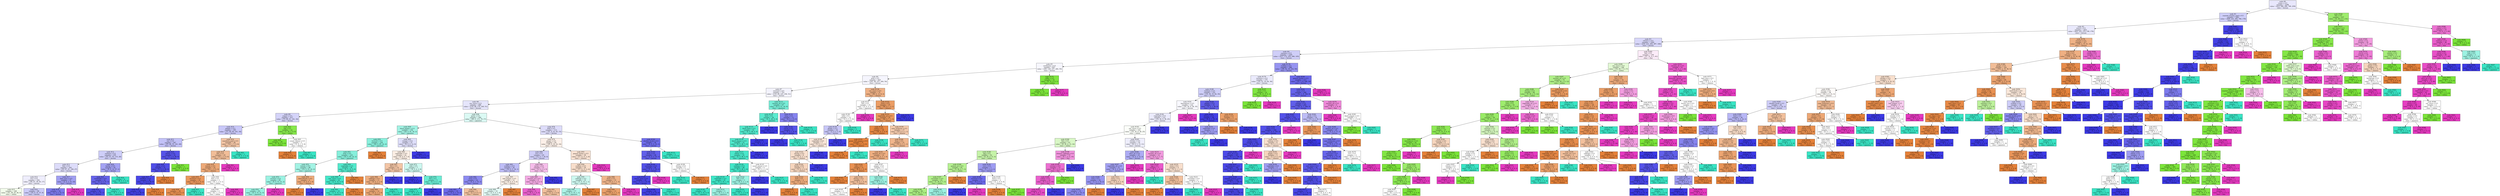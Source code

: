 digraph Tree {
node [shape=box, style="filled", color="black"] ;
0 [label=<node &#35;0<br/>cumin &le; 0.5<br/>samples = 2298<br/>value = [412, 568, 290, 769, 259]<br/>class = korean>, fillcolor="#3c39e51e"] ;
1 [label=<node &#35;1<br/>roasted_sesame_seed &le; 0.5<br/>samples = 1861<br/>value = [408, 225, 284, 766, 178]<br/>class = korean>, fillcolor="#3c39e53f"] ;
0 -> 1 [labeldistance=2.5, labelangle=45, headlabel="True"] ;
2 [label=<node &#35;2<br/>starch &le; 0.5<br/>samples = 1621<br/>value = [403, 225, 279, 538, 176]<br/>class = korean>, fillcolor="#3c39e51c"] ;
1 -> 2 ;
3 [label=<node &#35;3<br/>cilantro &le; 0.5<br/>samples = 1404<br/>value = [254, 223, 264, 497, 166]<br/>class = korean>, fillcolor="#3c39e534"] ;
2 -> 3 ;
4 [label=<node &#35;4<br/>cayenne &le; 0.5<br/>samples = 1245<br/>value = [217, 172, 255, 496, 105]<br/>class = korean>, fillcolor="#3c39e53e"] ;
3 -> 4 ;
5 [label=<node &#35;5<br/>cardamom &le; 0.5<br/>samples = 857<br/>value = [181, 120, 237, 264, 55]<br/>class = korean>, fillcolor="#3c39e50b"] ;
4 -> 5 ;
6 [label=<node &#35;6<br/>pork &le; 0.5<br/>samples = 825<br/>value = [181, 89, 237, 264, 54]<br/>class = korean>, fillcolor="#3c39e50c"] ;
5 -> 6 ;
7 [label=<node &#35;7<br/>seaweed &le; 0.5<br/>samples = 753<br/>value = [132, 89, 225, 256, 51]<br/>class = korean>, fillcolor="#3c39e50f"] ;
6 -> 7 ;
8 [label=<node &#35;8<br/>soy_sauce &le; 0.5<br/>samples = 686<br/>value = [132, 89, 174, 240, 51]<br/>class = korean>, fillcolor="#3c39e521"] ;
7 -> 8 ;
9 [label=<node &#35;9<br/>yogurt &le; 0.5<br/>samples = 417<br/>value = [72, 89, 61, 161, 34]<br/>class = korean>, fillcolor="#3c39e538"] ;
8 -> 9 ;
10 [label=<node &#35;10<br/>pepper &le; 0.5<br/>samples = 395<br/>value = [71, 69, 60, 161, 34]<br/>class = korean>, fillcolor="#3c39e547"] ;
9 -> 10 ;
11 [label=<node &#35;11<br/>nut &le; 0.5<br/>samples = 367<br/>value = [55, 68, 55, 161, 28]<br/>class = korean>, fillcolor="#3c39e54f"] ;
10 -> 11 ;
12 [label=<node &#35;12<br/>soybean &le; 0.5<br/>samples = 335<br/>value = [52, 67, 55, 133, 28]<br/>class = korean>, fillcolor="#3c39e53f"] ;
11 -> 12 ;
13 [label=<node &#35;13<br/>fish &le; 0.5<br/>samples = 293<br/>value = [52, 67, 41, 106, 27]<br/>class = korean>, fillcolor="#3c39e52c"] ;
12 -> 13 ;
14 [label=<node &#35;14<br/>rice &le; 0.5<br/>samples = 256<br/>value = [50, 67, 39, 83, 17]<br/>class = korean>, fillcolor="#3c39e516"] ;
13 -> 14 ;
15 [label=<node &#35;15<br/>samples = 168<br/>value = [31, 58, 25, 46, 8]<br/>class = indian>, fillcolor="#7be53919"] ;
14 -> 15 ;
16 [label=<node &#35;16<br/>samples = 88<br/>value = [19, 9, 14, 37, 9]<br/>class = korean>, fillcolor="#3c39e543"] ;
14 -> 16 ;
17 [label=<node &#35;17<br/>lime_juice &le; 0.5<br/>samples = 37<br/>value = [2, 0, 2, 23, 10]<br/>class = korean>, fillcolor="#3c39e57b"] ;
13 -> 17 ;
18 [label=<node &#35;18<br/>samples = 32<br/>value = [2, 0, 2, 23, 5]<br/>class = korean>, fillcolor="#3c39e5aa"] ;
17 -> 18 ;
19 [label=<node &#35;19<br/>samples = 5<br/>value = [0, 0, 0, 0, 5]<br/>class = thai>, fillcolor="#e539c0ff"] ;
17 -> 19 ;
20 [label=<node &#35;20<br/>barley &le; 0.5<br/>samples = 42<br/>value = [0, 0, 14, 27, 1]<br/>class = korean>, fillcolor="#3c39e576"] ;
12 -> 20 ;
21 [label=<node &#35;21<br/>enokidake &le; 0.5<br/>samples = 33<br/>value = [0, 0, 5, 27, 1]<br/>class = korean>, fillcolor="#3c39e5c8"] ;
20 -> 21 ;
22 [label=<node &#35;22<br/>samples = 30<br/>value = [0, 0, 2, 27, 1]<br/>class = korean>, fillcolor="#3c39e5e4"] ;
21 -> 22 ;
23 [label=<node &#35;23<br/>samples = 3<br/>value = [0, 0, 3, 0, 0]<br/>class = japanese>, fillcolor="#39e5c5ff"] ;
21 -> 23 ;
24 [label=<node &#35;24<br/>samples = 9<br/>value = [0, 0, 9, 0, 0]<br/>class = japanese>, fillcolor="#39e5c5ff"] ;
20 -> 24 ;
25 [label=<node &#35;25<br/>butter &le; 0.5<br/>samples = 32<br/>value = [3, 1, 0, 28, 0]<br/>class = korean>, fillcolor="#3c39e5dc"] ;
11 -> 25 ;
26 [label=<node &#35;26<br/>celery &le; 0.5<br/>samples = 31<br/>value = [3, 0, 0, 28, 0]<br/>class = korean>, fillcolor="#3c39e5e4"] ;
25 -> 26 ;
27 [label=<node &#35;27<br/>shellfish &le; 0.5<br/>samples = 30<br/>value = [2, 0, 0, 28, 0]<br/>class = korean>, fillcolor="#3c39e5ed"] ;
26 -> 27 ;
28 [label=<node &#35;28<br/>samples = 29<br/>value = [1, 0, 0, 28, 0]<br/>class = korean>, fillcolor="#3c39e5f6"] ;
27 -> 28 ;
29 [label=<node &#35;29<br/>samples = 1<br/>value = [1, 0, 0, 0, 0]<br/>class = chinese>, fillcolor="#e58139ff"] ;
27 -> 29 ;
30 [label=<node &#35;30<br/>samples = 1<br/>value = [1, 0, 0, 0, 0]<br/>class = chinese>, fillcolor="#e58139ff"] ;
26 -> 30 ;
31 [label=<node &#35;31<br/>samples = 1<br/>value = [0, 1, 0, 0, 0]<br/>class = indian>, fillcolor="#7be539ff"] ;
25 -> 31 ;
32 [label=<node &#35;32<br/>mandarin_peel &le; 0.5<br/>samples = 28<br/>value = [16, 1, 5, 0, 6]<br/>class = chinese>, fillcolor="#e5813974"] ;
10 -> 32 ;
33 [label=<node &#35;33<br/>fish &le; 0.5<br/>samples = 25<br/>value = [16, 1, 2, 0, 6]<br/>class = chinese>, fillcolor="#e5813986"] ;
32 -> 33 ;
34 [label=<node &#35;34<br/>tomato &le; 0.5<br/>samples = 22<br/>value = [16, 1, 2, 0, 3]<br/>class = chinese>, fillcolor="#e58139ae"] ;
33 -> 34 ;
35 [label=<node &#35;35<br/>mustard &le; 0.5<br/>samples = 19<br/>value = [16, 0, 1, 0, 2]<br/>class = chinese>, fillcolor="#e58139d2"] ;
34 -> 35 ;
36 [label=<node &#35;36<br/>samples = 18<br/>value = [16, 0, 0, 0, 2]<br/>class = chinese>, fillcolor="#e58139df"] ;
35 -> 36 ;
37 [label=<node &#35;37<br/>samples = 1<br/>value = [0, 0, 1, 0, 0]<br/>class = japanese>, fillcolor="#39e5c5ff"] ;
35 -> 37 ;
38 [label=<node &#35;38<br/>lime &le; 0.5<br/>samples = 3<br/>value = [0, 1, 1, 0, 1]<br/>class = indian>, fillcolor="#7be53900"] ;
34 -> 38 ;
39 [label=<node &#35;39<br/>samples = 2<br/>value = [0, 1, 1, 0, 0]<br/>class = indian>, fillcolor="#7be53900"] ;
38 -> 39 ;
40 [label=<node &#35;40<br/>samples = 1<br/>value = [0, 0, 0, 0, 1]<br/>class = thai>, fillcolor="#e539c0ff"] ;
38 -> 40 ;
41 [label=<node &#35;41<br/>samples = 3<br/>value = [0, 0, 0, 0, 3]<br/>class = thai>, fillcolor="#e539c0ff"] ;
33 -> 41 ;
42 [label=<node &#35;42<br/>samples = 3<br/>value = [0, 0, 3, 0, 0]<br/>class = japanese>, fillcolor="#39e5c5ff"] ;
32 -> 42 ;
43 [label=<node &#35;43<br/>egg &le; 0.5<br/>samples = 22<br/>value = [1, 20, 1, 0, 0]<br/>class = indian>, fillcolor="#7be539e7"] ;
9 -> 43 ;
44 [label=<node &#35;44<br/>samples = 20<br/>value = [0, 20, 0, 0, 0]<br/>class = indian>, fillcolor="#7be539ff"] ;
43 -> 44 ;
45 [label=<node &#35;45<br/>cream_cheese &le; 0.5<br/>samples = 2<br/>value = [1, 0, 1, 0, 0]<br/>class = chinese>, fillcolor="#e5813900"] ;
43 -> 45 ;
46 [label=<node &#35;46<br/>samples = 1<br/>value = [1, 0, 0, 0, 0]<br/>class = chinese>, fillcolor="#e58139ff"] ;
45 -> 46 ;
47 [label=<node &#35;47<br/>samples = 1<br/>value = [0, 0, 1, 0, 0]<br/>class = japanese>, fillcolor="#39e5c5ff"] ;
45 -> 47 ;
48 [label=<node &#35;48<br/>garlic &le; 0.5<br/>samples = 269<br/>value = [60, 0, 113, 79, 17]<br/>class = japanese>, fillcolor="#39e5c52e"] ;
8 -> 48 ;
49 [label=<node &#35;49<br/>black_pepper &le; 0.5<br/>samples = 156<br/>value = [29, 0, 91, 34, 2]<br/>class = japanese>, fillcolor="#39e5c577"] ;
48 -> 49 ;
50 [label=<node &#35;50<br/>broccoli &le; 0.5<br/>samples = 129<br/>value = [20, 0, 85, 22, 2]<br/>class = japanese>, fillcolor="#39e5c596"] ;
49 -> 50 ;
51 [label=<node &#35;51<br/>wine &le; 0.5<br/>samples = 125<br/>value = [16, 0, 85, 22, 2]<br/>class = japanese>, fillcolor="#39e5c59c"] ;
50 -> 51 ;
52 [label=<node &#35;52<br/>tomato &le; 0.5<br/>samples = 89<br/>value = [12, 0, 53, 22, 2]<br/>class = japanese>, fillcolor="#39e5c576"] ;
51 -> 52 ;
53 [label=<node &#35;53<br/>coconut &le; 0.5<br/>samples = 85<br/>value = [9, 0, 53, 21, 2]<br/>class = japanese>, fillcolor="#39e5c580"] ;
52 -> 53 ;
54 [label=<node &#35;54<br/>samples = 83<br/>value = [9, 0, 53, 21, 0]<br/>class = japanese>, fillcolor="#39e5c584"] ;
53 -> 54 ;
55 [label=<node &#35;55<br/>samples = 2<br/>value = [0, 0, 0, 0, 2]<br/>class = thai>, fillcolor="#e539c0ff"] ;
53 -> 55 ;
56 [label=<node &#35;56<br/>katsuobushi &le; 0.5<br/>samples = 4<br/>value = [3, 0, 0, 1, 0]<br/>class = chinese>, fillcolor="#e58139aa"] ;
52 -> 56 ;
57 [label=<node &#35;57<br/>samples = 3<br/>value = [3, 0, 0, 0, 0]<br/>class = chinese>, fillcolor="#e58139ff"] ;
56 -> 57 ;
58 [label=<node &#35;58<br/>samples = 1<br/>value = [0, 0, 0, 1, 0]<br/>class = korean>, fillcolor="#3c39e5ff"] ;
56 -> 58 ;
59 [label=<node &#35;59<br/>vegetable &le; 0.5<br/>samples = 36<br/>value = [4, 0, 32, 0, 0]<br/>class = japanese>, fillcolor="#39e5c5df"] ;
51 -> 59 ;
60 [label=<node &#35;60<br/>star_anise &le; 0.5<br/>samples = 34<br/>value = [2, 0, 32, 0, 0]<br/>class = japanese>, fillcolor="#39e5c5ef"] ;
59 -> 60 ;
61 [label=<node &#35;61<br/>samples = 33<br/>value = [1, 0, 32, 0, 0]<br/>class = japanese>, fillcolor="#39e5c5f7"] ;
60 -> 61 ;
62 [label=<node &#35;62<br/>samples = 1<br/>value = [1, 0, 0, 0, 0]<br/>class = chinese>, fillcolor="#e58139ff"] ;
60 -> 62 ;
63 [label=<node &#35;63<br/>samples = 2<br/>value = [2, 0, 0, 0, 0]<br/>class = chinese>, fillcolor="#e58139ff"] ;
59 -> 63 ;
64 [label=<node &#35;64<br/>samples = 4<br/>value = [4, 0, 0, 0, 0]<br/>class = chinese>, fillcolor="#e58139ff"] ;
50 -> 64 ;
65 [label=<node &#35;65<br/>vinegar &le; 0.5<br/>samples = 27<br/>value = [9, 0, 6, 12, 0]<br/>class = korean>, fillcolor="#3c39e52a"] ;
49 -> 65 ;
66 [label=<node &#35;66<br/>vegetable &le; 0.5<br/>samples = 22<br/>value = [9, 0, 6, 7, 0]<br/>class = chinese>, fillcolor="#e5813922"] ;
65 -> 66 ;
67 [label=<node &#35;67<br/>fish &le; 0.5<br/>samples = 15<br/>value = [9, 0, 2, 4, 0]<br/>class = chinese>, fillcolor="#e5813974"] ;
66 -> 67 ;
68 [label=<node &#35;68<br/>cabbage &le; 0.5<br/>samples = 13<br/>value = [9, 0, 2, 2, 0]<br/>class = chinese>, fillcolor="#e58139a2"] ;
67 -> 68 ;
69 [label=<node &#35;69<br/>samples = 12<br/>value = [9, 0, 1, 2, 0]<br/>class = chinese>, fillcolor="#e58139b2"] ;
68 -> 69 ;
70 [label=<node &#35;70<br/>samples = 1<br/>value = [0, 0, 1, 0, 0]<br/>class = japanese>, fillcolor="#39e5c5ff"] ;
68 -> 70 ;
71 [label=<node &#35;71<br/>samples = 2<br/>value = [0, 0, 0, 2, 0]<br/>class = korean>, fillcolor="#3c39e5ff"] ;
67 -> 71 ;
72 [label=<node &#35;72<br/>sake &le; 0.5<br/>samples = 7<br/>value = [0, 0, 4, 3, 0]<br/>class = japanese>, fillcolor="#39e5c540"] ;
66 -> 72 ;
73 [label=<node &#35;73<br/>samples = 2<br/>value = [0, 0, 0, 2, 0]<br/>class = korean>, fillcolor="#3c39e5ff"] ;
72 -> 73 ;
74 [label=<node &#35;74<br/>fish &le; 0.5<br/>samples = 5<br/>value = [0, 0, 4, 1, 0]<br/>class = japanese>, fillcolor="#39e5c5bf"] ;
72 -> 74 ;
75 [label=<node &#35;75<br/>samples = 4<br/>value = [0, 0, 4, 0, 0]<br/>class = japanese>, fillcolor="#39e5c5ff"] ;
74 -> 75 ;
76 [label=<node &#35;76<br/>samples = 1<br/>value = [0, 0, 0, 1, 0]<br/>class = korean>, fillcolor="#3c39e5ff"] ;
74 -> 76 ;
77 [label=<node &#35;77<br/>samples = 5<br/>value = [0, 0, 0, 5, 0]<br/>class = korean>, fillcolor="#3c39e5ff"] ;
65 -> 77 ;
78 [label=<node &#35;78<br/>beef &le; 0.5<br/>samples = 113<br/>value = [31, 0, 22, 45, 15]<br/>class = korean>, fillcolor="#3c39e52c"] ;
48 -> 78 ;
79 [label=<node &#35;79<br/>ginger &le; 0.5<br/>samples = 83<br/>value = [29, 0, 18, 22, 14]<br/>class = chinese>, fillcolor="#e581391d"] ;
78 -> 79 ;
80 [label=<node &#35;80<br/>rice &le; 0.5<br/>samples = 45<br/>value = [12, 0, 7, 20, 6]<br/>class = korean>, fillcolor="#3c39e53e"] ;
79 -> 80 ;
81 [label=<node &#35;81<br/>scallion &le; 0.5<br/>samples = 34<br/>value = [10, 0, 5, 18, 1]<br/>class = korean>, fillcolor="#3c39e555"] ;
80 -> 81 ;
82 [label=<node &#35;82<br/>wine &le; 0.5<br/>samples = 22<br/>value = [5, 0, 1, 15, 1]<br/>class = korean>, fillcolor="#3c39e596"] ;
81 -> 82 ;
83 [label=<node &#35;83<br/>samples = 19<br/>value = [3, 0, 1, 15, 0]<br/>class = korean>, fillcolor="#3c39e5bf"] ;
82 -> 83 ;
84 [label=<node &#35;84<br/>samples = 3<br/>value = [2, 0, 0, 0, 1]<br/>class = chinese>, fillcolor="#e581397f"] ;
82 -> 84 ;
85 [label=<node &#35;85<br/>bell_pepper &le; 0.5<br/>samples = 12<br/>value = [5, 0, 4, 3, 0]<br/>class = chinese>, fillcolor="#e5813920"] ;
81 -> 85 ;
86 [label=<node &#35;86<br/>samples = 10<br/>value = [3, 0, 4, 3, 0]<br/>class = japanese>, fillcolor="#39e5c524"] ;
85 -> 86 ;
87 [label=<node &#35;87<br/>samples = 2<br/>value = [2, 0, 0, 0, 0]<br/>class = chinese>, fillcolor="#e58139ff"] ;
85 -> 87 ;
88 [label=<node &#35;88<br/>oyster &le; 0.5<br/>samples = 11<br/>value = [2, 0, 2, 2, 5]<br/>class = thai>, fillcolor="#e539c055"] ;
80 -> 88 ;
89 [label=<node &#35;89<br/>sesame_oil &le; 0.5<br/>samples = 9<br/>value = [2, 0, 2, 0, 5]<br/>class = thai>, fillcolor="#e539c06d"] ;
88 -> 89 ;
90 [label=<node &#35;90<br/>samples = 6<br/>value = [0, 0, 1, 0, 5]<br/>class = thai>, fillcolor="#e539c0cc"] ;
89 -> 90 ;
91 [label=<node &#35;91<br/>samples = 3<br/>value = [2, 0, 1, 0, 0]<br/>class = chinese>, fillcolor="#e581397f"] ;
89 -> 91 ;
92 [label=<node &#35;92<br/>samples = 2<br/>value = [0, 0, 0, 2, 0]<br/>class = korean>, fillcolor="#3c39e5ff"] ;
88 -> 92 ;
93 [label=<node &#35;93<br/>peanut_butter &le; 0.5<br/>samples = 38<br/>value = [17, 0, 11, 2, 8]<br/>class = chinese>, fillcolor="#e5813939"] ;
79 -> 93 ;
94 [label=<node &#35;94<br/>scallion &le; 0.5<br/>samples = 34<br/>value = [17, 0, 11, 2, 4]<br/>class = chinese>, fillcolor="#e5813943"] ;
93 -> 94 ;
95 [label=<node &#35;95<br/>cabbage &le; 0.5<br/>samples = 19<br/>value = [7, 0, 10, 1, 1]<br/>class = japanese>, fillcolor="#39e5c540"] ;
94 -> 95 ;
96 [label=<node &#35;96<br/>samples = 17<br/>value = [5, 0, 10, 1, 1]<br/>class = japanese>, fillcolor="#39e5c56a"] ;
95 -> 96 ;
97 [label=<node &#35;97<br/>samples = 2<br/>value = [2, 0, 0, 0, 0]<br/>class = chinese>, fillcolor="#e58139ff"] ;
95 -> 97 ;
98 [label=<node &#35;98<br/>basil &le; 0.5<br/>samples = 15<br/>value = [10, 0, 1, 1, 3]<br/>class = chinese>, fillcolor="#e5813995"] ;
94 -> 98 ;
99 [label=<node &#35;99<br/>samples = 13<br/>value = [10, 0, 1, 1, 1]<br/>class = chinese>, fillcolor="#e58139bf"] ;
98 -> 99 ;
100 [label=<node &#35;100<br/>samples = 2<br/>value = [0, 0, 0, 0, 2]<br/>class = thai>, fillcolor="#e539c0ff"] ;
98 -> 100 ;
101 [label=<node &#35;101<br/>samples = 4<br/>value = [0, 0, 0, 0, 4]<br/>class = thai>, fillcolor="#e539c0ff"] ;
93 -> 101 ;
102 [label=<node &#35;102<br/>chicken_broth &le; 0.5<br/>samples = 30<br/>value = [2, 0, 4, 23, 1]<br/>class = korean>, fillcolor="#3c39e5ba"] ;
78 -> 102 ;
103 [label=<node &#35;103<br/>bean &le; 0.5<br/>samples = 28<br/>value = [2, 0, 2, 23, 1]<br/>class = korean>, fillcolor="#3c39e5ce"] ;
102 -> 103 ;
104 [label=<node &#35;104<br/>coriander &le; 0.5<br/>samples = 26<br/>value = [1, 0, 1, 23, 1]<br/>class = korean>, fillcolor="#3c39e5e0"] ;
103 -> 104 ;
105 [label=<node &#35;105<br/>lemon_juice &le; 0.5<br/>samples = 25<br/>value = [1, 0, 1, 23, 0]<br/>class = korean>, fillcolor="#3c39e5ea"] ;
104 -> 105 ;
106 [label=<node &#35;106<br/>samples = 24<br/>value = [1, 0, 0, 23, 0]<br/>class = korean>, fillcolor="#3c39e5f4"] ;
105 -> 106 ;
107 [label=<node &#35;107<br/>samples = 1<br/>value = [0, 0, 1, 0, 0]<br/>class = japanese>, fillcolor="#39e5c5ff"] ;
105 -> 107 ;
108 [label=<node &#35;108<br/>samples = 1<br/>value = [0, 0, 0, 0, 1]<br/>class = thai>, fillcolor="#e539c0ff"] ;
104 -> 108 ;
109 [label=<node &#35;109<br/>shrimp &le; 0.5<br/>samples = 2<br/>value = [1, 0, 1, 0, 0]<br/>class = chinese>, fillcolor="#e5813900"] ;
103 -> 109 ;
110 [label=<node &#35;110<br/>samples = 1<br/>value = [0, 0, 1, 0, 0]<br/>class = japanese>, fillcolor="#39e5c5ff"] ;
109 -> 110 ;
111 [label=<node &#35;111<br/>samples = 1<br/>value = [1, 0, 0, 0, 0]<br/>class = chinese>, fillcolor="#e58139ff"] ;
109 -> 111 ;
112 [label=<node &#35;112<br/>samples = 2<br/>value = [0, 0, 2, 0, 0]<br/>class = japanese>, fillcolor="#39e5c5ff"] ;
102 -> 112 ;
113 [label=<node &#35;113<br/>sesame_oil &le; 0.5<br/>samples = 67<br/>value = [0, 0, 51, 16, 0]<br/>class = japanese>, fillcolor="#39e5c5af"] ;
7 -> 113 ;
114 [label=<node &#35;114<br/>beef &le; 0.5<br/>samples = 56<br/>value = [0, 0, 48, 8, 0]<br/>class = japanese>, fillcolor="#39e5c5d4"] ;
113 -> 114 ;
115 [label=<node &#35;115<br/>black_bean &le; 0.5<br/>samples = 54<br/>value = [0, 0, 48, 6, 0]<br/>class = japanese>, fillcolor="#39e5c5df"] ;
114 -> 115 ;
116 [label=<node &#35;116<br/>black_pepper &le; 0.5<br/>samples = 53<br/>value = [0, 0, 48, 5, 0]<br/>class = japanese>, fillcolor="#39e5c5e4"] ;
115 -> 116 ;
117 [label=<node &#35;117<br/>wheat &le; 0.5<br/>samples = 52<br/>value = [0, 0, 48, 4, 0]<br/>class = japanese>, fillcolor="#39e5c5ea"] ;
116 -> 117 ;
118 [label=<node &#35;118<br/>soybean &le; 0.5<br/>samples = 48<br/>value = [0, 0, 46, 2, 0]<br/>class = japanese>, fillcolor="#39e5c5f4"] ;
117 -> 118 ;
119 [label=<node &#35;119<br/>vegetable &le; 0.5<br/>samples = 45<br/>value = [0, 0, 44, 1, 0]<br/>class = japanese>, fillcolor="#39e5c5f9"] ;
118 -> 119 ;
120 [label=<node &#35;120<br/>samples = 42<br/>value = [0, 0, 42, 0, 0]<br/>class = japanese>, fillcolor="#39e5c5ff"] ;
119 -> 120 ;
121 [label=<node &#35;121<br/>samples = 3<br/>value = [0, 0, 2, 1, 0]<br/>class = japanese>, fillcolor="#39e5c57f"] ;
119 -> 121 ;
122 [label=<node &#35;122<br/>fish &le; 0.5<br/>samples = 3<br/>value = [0, 0, 2, 1, 0]<br/>class = japanese>, fillcolor="#39e5c57f"] ;
118 -> 122 ;
123 [label=<node &#35;123<br/>samples = 2<br/>value = [0, 0, 2, 0, 0]<br/>class = japanese>, fillcolor="#39e5c5ff"] ;
122 -> 123 ;
124 [label=<node &#35;124<br/>samples = 1<br/>value = [0, 0, 0, 1, 0]<br/>class = korean>, fillcolor="#3c39e5ff"] ;
122 -> 124 ;
125 [label=<node &#35;125<br/>sweet_potato &le; 0.5<br/>samples = 4<br/>value = [0, 0, 2, 2, 0]<br/>class = japanese>, fillcolor="#39e5c500"] ;
117 -> 125 ;
126 [label=<node &#35;126<br/>samples = 2<br/>value = [0, 0, 0, 2, 0]<br/>class = korean>, fillcolor="#3c39e5ff"] ;
125 -> 126 ;
127 [label=<node &#35;127<br/>samples = 2<br/>value = [0, 0, 2, 0, 0]<br/>class = japanese>, fillcolor="#39e5c5ff"] ;
125 -> 127 ;
128 [label=<node &#35;128<br/>samples = 1<br/>value = [0, 0, 0, 1, 0]<br/>class = korean>, fillcolor="#3c39e5ff"] ;
116 -> 128 ;
129 [label=<node &#35;129<br/>samples = 1<br/>value = [0, 0, 0, 1, 0]<br/>class = korean>, fillcolor="#3c39e5ff"] ;
115 -> 129 ;
130 [label=<node &#35;130<br/>samples = 2<br/>value = [0, 0, 0, 2, 0]<br/>class = korean>, fillcolor="#3c39e5ff"] ;
114 -> 130 ;
131 [label=<node &#35;131<br/>wine &le; 0.5<br/>samples = 11<br/>value = [0, 0, 3, 8, 0]<br/>class = korean>, fillcolor="#3c39e59f"] ;
113 -> 131 ;
132 [label=<node &#35;132<br/>carrot &le; 0.5<br/>samples = 9<br/>value = [0, 0, 1, 8, 0]<br/>class = korean>, fillcolor="#3c39e5df"] ;
131 -> 132 ;
133 [label=<node &#35;133<br/>samples = 8<br/>value = [0, 0, 0, 8, 0]<br/>class = korean>, fillcolor="#3c39e5ff"] ;
132 -> 133 ;
134 [label=<node &#35;134<br/>samples = 1<br/>value = [0, 0, 1, 0, 0]<br/>class = japanese>, fillcolor="#39e5c5ff"] ;
132 -> 134 ;
135 [label=<node &#35;135<br/>samples = 2<br/>value = [0, 0, 2, 0, 0]<br/>class = japanese>, fillcolor="#39e5c5ff"] ;
131 -> 135 ;
136 [label=<node &#35;136<br/>soy_sauce &le; 0.5<br/>samples = 72<br/>value = [49, 0, 12, 8, 3]<br/>class = chinese>, fillcolor="#e581399d"] ;
6 -> 136 ;
137 [label=<node &#35;137<br/>fish &le; 0.5<br/>samples = 15<br/>value = [3, 0, 5, 5, 2]<br/>class = japanese>, fillcolor="#39e5c500"] ;
136 -> 137 ;
138 [label=<node &#35;138<br/>milk &le; 0.5<br/>samples = 13<br/>value = [3, 0, 5, 5, 0]<br/>class = japanese>, fillcolor="#39e5c500"] ;
137 -> 138 ;
139 [label=<node &#35;139<br/>ginger &le; 0.5<br/>samples = 10<br/>value = [3, 0, 2, 5, 0]<br/>class = korean>, fillcolor="#3c39e549"] ;
138 -> 139 ;
140 [label=<node &#35;140<br/>vegetable &le; 0.5<br/>samples = 7<br/>value = [3, 0, 2, 2, 0]<br/>class = chinese>, fillcolor="#e5813933"] ;
139 -> 140 ;
141 [label=<node &#35;141<br/>shrimp &le; 0.5<br/>samples = 6<br/>value = [3, 0, 2, 1, 0]<br/>class = chinese>, fillcolor="#e5813940"] ;
140 -> 141 ;
142 [label=<node &#35;142<br/>barley &le; 0.5<br/>samples = 5<br/>value = [3, 0, 2, 0, 0]<br/>class = chinese>, fillcolor="#e5813955"] ;
141 -> 142 ;
143 [label=<node &#35;143<br/>beef &le; 0.5<br/>samples = 4<br/>value = [3, 0, 1, 0, 0]<br/>class = chinese>, fillcolor="#e58139aa"] ;
142 -> 143 ;
144 [label=<node &#35;144<br/>samples = 3<br/>value = [3, 0, 0, 0, 0]<br/>class = chinese>, fillcolor="#e58139ff"] ;
143 -> 144 ;
145 [label=<node &#35;145<br/>samples = 1<br/>value = [0, 0, 1, 0, 0]<br/>class = japanese>, fillcolor="#39e5c5ff"] ;
143 -> 145 ;
146 [label=<node &#35;146<br/>samples = 1<br/>value = [0, 0, 1, 0, 0]<br/>class = japanese>, fillcolor="#39e5c5ff"] ;
142 -> 146 ;
147 [label=<node &#35;147<br/>samples = 1<br/>value = [0, 0, 0, 1, 0]<br/>class = korean>, fillcolor="#3c39e5ff"] ;
141 -> 147 ;
148 [label=<node &#35;148<br/>samples = 1<br/>value = [0, 0, 0, 1, 0]<br/>class = korean>, fillcolor="#3c39e5ff"] ;
140 -> 148 ;
149 [label=<node &#35;149<br/>samples = 3<br/>value = [0, 0, 0, 3, 0]<br/>class = korean>, fillcolor="#3c39e5ff"] ;
139 -> 149 ;
150 [label=<node &#35;150<br/>samples = 3<br/>value = [0, 0, 3, 0, 0]<br/>class = japanese>, fillcolor="#39e5c5ff"] ;
138 -> 150 ;
151 [label=<node &#35;151<br/>samples = 2<br/>value = [0, 0, 0, 0, 2]<br/>class = thai>, fillcolor="#e539c0ff"] ;
137 -> 151 ;
152 [label=<node &#35;152<br/>yeast &le; 0.5<br/>samples = 57<br/>value = [46, 0, 7, 3, 1]<br/>class = chinese>, fillcolor="#e58139c7"] ;
136 -> 152 ;
153 [label=<node &#35;153<br/>vegetable_oil &le; 0.5<br/>samples = 55<br/>value = [46, 0, 7, 1, 1]<br/>class = chinese>, fillcolor="#e58139cf"] ;
152 -> 153 ;
154 [label=<node &#35;154<br/>radish &le; 0.5<br/>samples = 38<br/>value = [36, 0, 2, 0, 0]<br/>class = chinese>, fillcolor="#e58139f1"] ;
153 -> 154 ;
155 [label=<node &#35;155<br/>green_bell_pepper &le; 0.5<br/>samples = 37<br/>value = [36, 0, 1, 0, 0]<br/>class = chinese>, fillcolor="#e58139f8"] ;
154 -> 155 ;
156 [label=<node &#35;156<br/>samples = 36<br/>value = [36, 0, 0, 0, 0]<br/>class = chinese>, fillcolor="#e58139ff"] ;
155 -> 156 ;
157 [label=<node &#35;157<br/>samples = 1<br/>value = [0, 0, 1, 0, 0]<br/>class = japanese>, fillcolor="#39e5c5ff"] ;
155 -> 157 ;
158 [label=<node &#35;158<br/>samples = 1<br/>value = [0, 0, 1, 0, 0]<br/>class = japanese>, fillcolor="#39e5c5ff"] ;
154 -> 158 ;
159 [label=<node &#35;159<br/>cane_molasses &le; 0.5<br/>samples = 17<br/>value = [10, 0, 5, 1, 1]<br/>class = chinese>, fillcolor="#e581396a"] ;
153 -> 159 ;
160 [label=<node &#35;160<br/>bean &le; 0.5<br/>samples = 15<br/>value = [10, 0, 3, 1, 1]<br/>class = chinese>, fillcolor="#e5813995"] ;
159 -> 160 ;
161 [label=<node &#35;161<br/>sesame_oil &le; 0.5<br/>samples = 14<br/>value = [10, 0, 3, 1, 0]<br/>class = chinese>, fillcolor="#e58139a2"] ;
160 -> 161 ;
162 [label=<node &#35;162<br/>sake &le; 0.5<br/>samples = 9<br/>value = [8, 0, 1, 0, 0]<br/>class = chinese>, fillcolor="#e58139df"] ;
161 -> 162 ;
163 [label=<node &#35;163<br/>samples = 6<br/>value = [6, 0, 0, 0, 0]<br/>class = chinese>, fillcolor="#e58139ff"] ;
162 -> 163 ;
164 [label=<node &#35;164<br/>shrimp &le; 0.5<br/>samples = 3<br/>value = [2, 0, 1, 0, 0]<br/>class = chinese>, fillcolor="#e581397f"] ;
162 -> 164 ;
165 [label=<node &#35;165<br/>samples = 2<br/>value = [1, 0, 1, 0, 0]<br/>class = chinese>, fillcolor="#e5813900"] ;
164 -> 165 ;
166 [label=<node &#35;166<br/>samples = 1<br/>value = [1, 0, 0, 0, 0]<br/>class = chinese>, fillcolor="#e58139ff"] ;
164 -> 166 ;
167 [label=<node &#35;167<br/>pepper &le; 0.5<br/>samples = 5<br/>value = [2, 0, 2, 1, 0]<br/>class = chinese>, fillcolor="#e5813900"] ;
161 -> 167 ;
168 [label=<node &#35;168<br/>rice &le; 0.5<br/>samples = 3<br/>value = [0, 0, 2, 1, 0]<br/>class = japanese>, fillcolor="#39e5c57f"] ;
167 -> 168 ;
169 [label=<node &#35;169<br/>samples = 1<br/>value = [0, 0, 0, 1, 0]<br/>class = korean>, fillcolor="#3c39e5ff"] ;
168 -> 169 ;
170 [label=<node &#35;170<br/>samples = 2<br/>value = [0, 0, 2, 0, 0]<br/>class = japanese>, fillcolor="#39e5c5ff"] ;
168 -> 170 ;
171 [label=<node &#35;171<br/>samples = 2<br/>value = [2, 0, 0, 0, 0]<br/>class = chinese>, fillcolor="#e58139ff"] ;
167 -> 171 ;
172 [label=<node &#35;172<br/>samples = 1<br/>value = [0, 0, 0, 0, 1]<br/>class = thai>, fillcolor="#e539c0ff"] ;
160 -> 172 ;
173 [label=<node &#35;173<br/>samples = 2<br/>value = [0, 0, 2, 0, 0]<br/>class = japanese>, fillcolor="#39e5c5ff"] ;
159 -> 173 ;
174 [label=<node &#35;174<br/>samples = 2<br/>value = [0, 0, 0, 2, 0]<br/>class = korean>, fillcolor="#3c39e5ff"] ;
152 -> 174 ;
175 [label=<node &#35;175<br/>coffee &le; 0.5<br/>samples = 32<br/>value = [0, 31, 0, 0, 1]<br/>class = indian>, fillcolor="#7be539f7"] ;
5 -> 175 ;
176 [label=<node &#35;176<br/>samples = 31<br/>value = [0, 31, 0, 0, 0]<br/>class = indian>, fillcolor="#7be539ff"] ;
175 -> 176 ;
177 [label=<node &#35;177<br/>samples = 1<br/>value = [0, 0, 0, 0, 1]<br/>class = thai>, fillcolor="#e539c0ff"] ;
175 -> 177 ;
178 [label=<node &#35;178<br/>scallion &le; 0.5<br/>samples = 388<br/>value = [36, 52, 18, 232, 50]<br/>class = korean>, fillcolor="#3c39e589"] ;
4 -> 178 ;
179 [label=<node &#35;179<br/>turmeric &le; 0.5<br/>samples = 175<br/>value = [14, 51, 10, 64, 36]<br/>class = korean>, fillcolor="#3c39e51b"] ;
178 -> 179 ;
180 [label=<node &#35;180<br/>soybean &le; 0.5<br/>samples = 153<br/>value = [14, 30, 10, 64, 35]<br/>class = korean>, fillcolor="#3c39e53f"] ;
179 -> 180 ;
181 [label=<node &#35;181<br/>lemongrass &le; 0.5<br/>samples = 122<br/>value = [10, 30, 9, 38, 35]<br/>class = korean>, fillcolor="#3c39e509"] ;
180 -> 181 ;
182 [label=<node &#35;182<br/>vegetable &le; 0.5<br/>samples = 112<br/>value = [10, 30, 9, 38, 25]<br/>class = korean>, fillcolor="#3c39e519"] ;
181 -> 182 ;
183 [label=<node &#35;183<br/>soy_sauce &le; 0.5<br/>samples = 102<br/>value = [10, 30, 9, 28, 25]<br/>class = indian>, fillcolor="#7be53907"] ;
182 -> 183 ;
184 [label=<node &#35;184<br/>fish &le; 0.5<br/>samples = 67<br/>value = [4, 30, 4, 15, 14]<br/>class = indian>, fillcolor="#7be5394a"] ;
183 -> 184 ;
185 [label=<node &#35;185<br/>egg &le; 0.5<br/>samples = 52<br/>value = [4, 29, 4, 11, 4]<br/>class = indian>, fillcolor="#7be53970"] ;
184 -> 185 ;
186 [label=<node &#35;186<br/>peanut_oil &le; 0.5<br/>samples = 45<br/>value = [3, 28, 4, 7, 3]<br/>class = indian>, fillcolor="#7be5398d"] ;
185 -> 186 ;
187 [label=<node &#35;187<br/>cucumber &le; 0.5<br/>samples = 43<br/>value = [1, 28, 4, 7, 3]<br/>class = indian>, fillcolor="#7be53995"] ;
186 -> 187 ;
188 [label=<node &#35;188<br/>samples = 40<br/>value = [0, 28, 2, 7, 3]<br/>class = indian>, fillcolor="#7be539a2"] ;
187 -> 188 ;
189 [label=<node &#35;189<br/>samples = 3<br/>value = [1, 0, 2, 0, 0]<br/>class = japanese>, fillcolor="#39e5c57f"] ;
187 -> 189 ;
190 [label=<node &#35;190<br/>samples = 2<br/>value = [2, 0, 0, 0, 0]<br/>class = chinese>, fillcolor="#e58139ff"] ;
186 -> 190 ;
191 [label=<node &#35;191<br/>corn &le; 0.5<br/>samples = 7<br/>value = [1, 1, 0, 4, 1]<br/>class = korean>, fillcolor="#3c39e57f"] ;
185 -> 191 ;
192 [label=<node &#35;192<br/>mustard &le; 0.5<br/>samples = 5<br/>value = [0, 0, 0, 4, 1]<br/>class = korean>, fillcolor="#3c39e5bf"] ;
191 -> 192 ;
193 [label=<node &#35;193<br/>samples = 4<br/>value = [0, 0, 0, 4, 0]<br/>class = korean>, fillcolor="#3c39e5ff"] ;
192 -> 193 ;
194 [label=<node &#35;194<br/>samples = 1<br/>value = [0, 0, 0, 0, 1]<br/>class = thai>, fillcolor="#e539c0ff"] ;
192 -> 194 ;
195 [label=<node &#35;195<br/>basil &le; 0.5<br/>samples = 2<br/>value = [1, 1, 0, 0, 0]<br/>class = chinese>, fillcolor="#e5813900"] ;
191 -> 195 ;
196 [label=<node &#35;196<br/>samples = 1<br/>value = [1, 0, 0, 0, 0]<br/>class = chinese>, fillcolor="#e58139ff"] ;
195 -> 196 ;
197 [label=<node &#35;197<br/>samples = 1<br/>value = [0, 1, 0, 0, 0]<br/>class = indian>, fillcolor="#7be539ff"] ;
195 -> 197 ;
198 [label=<node &#35;198<br/>chinese_cabbage &le; 0.5<br/>samples = 15<br/>value = [0, 1, 0, 4, 10]<br/>class = thai>, fillcolor="#e539c08b"] ;
184 -> 198 ;
199 [label=<node &#35;199<br/>coconut &le; 0.5<br/>samples = 13<br/>value = [0, 1, 0, 2, 10]<br/>class = thai>, fillcolor="#e539c0b9"] ;
198 -> 199 ;
200 [label=<node &#35;200<br/>radish &le; 0.5<br/>samples = 12<br/>value = [0, 0, 0, 2, 10]<br/>class = thai>, fillcolor="#e539c0cc"] ;
199 -> 200 ;
201 [label=<node &#35;201<br/>samples = 11<br/>value = [0, 0, 0, 1, 10]<br/>class = thai>, fillcolor="#e539c0e6"] ;
200 -> 201 ;
202 [label=<node &#35;202<br/>samples = 1<br/>value = [0, 0, 0, 1, 0]<br/>class = korean>, fillcolor="#3c39e5ff"] ;
200 -> 202 ;
203 [label=<node &#35;203<br/>samples = 1<br/>value = [0, 1, 0, 0, 0]<br/>class = indian>, fillcolor="#7be539ff"] ;
199 -> 203 ;
204 [label=<node &#35;204<br/>samples = 2<br/>value = [0, 0, 0, 2, 0]<br/>class = korean>, fillcolor="#3c39e5ff"] ;
198 -> 204 ;
205 [label=<node &#35;205<br/>chicken &le; 0.5<br/>samples = 35<br/>value = [6, 0, 5, 13, 11]<br/>class = korean>, fillcolor="#3c39e515"] ;
183 -> 205 ;
206 [label=<node &#35;206<br/>olive_oil &le; 0.5<br/>samples = 23<br/>value = [4, 0, 3, 12, 4]<br/>class = korean>, fillcolor="#3c39e56b"] ;
205 -> 206 ;
207 [label=<node &#35;207<br/>vegetable_oil &le; 0.5<br/>samples = 21<br/>value = [4, 0, 3, 12, 2]<br/>class = korean>, fillcolor="#3c39e578"] ;
206 -> 207 ;
208 [label=<node &#35;208<br/>wine &le; 0.5<br/>samples = 16<br/>value = [1, 0, 3, 10, 2]<br/>class = korean>, fillcolor="#3c39e589"] ;
207 -> 208 ;
209 [label=<node &#35;209<br/>samples = 15<br/>value = [0, 0, 3, 10, 2]<br/>class = korean>, fillcolor="#3c39e595"] ;
208 -> 209 ;
210 [label=<node &#35;210<br/>samples = 1<br/>value = [1, 0, 0, 0, 0]<br/>class = chinese>, fillcolor="#e58139ff"] ;
208 -> 210 ;
211 [label=<node &#35;211<br/>onion &le; 0.5<br/>samples = 5<br/>value = [3, 0, 0, 2, 0]<br/>class = chinese>, fillcolor="#e5813955"] ;
207 -> 211 ;
212 [label=<node &#35;212<br/>samples = 2<br/>value = [0, 0, 0, 2, 0]<br/>class = korean>, fillcolor="#3c39e5ff"] ;
211 -> 212 ;
213 [label=<node &#35;213<br/>samples = 3<br/>value = [3, 0, 0, 0, 0]<br/>class = chinese>, fillcolor="#e58139ff"] ;
211 -> 213 ;
214 [label=<node &#35;214<br/>samples = 2<br/>value = [0, 0, 0, 0, 2]<br/>class = thai>, fillcolor="#e539c0ff"] ;
206 -> 214 ;
215 [label=<node &#35;215<br/>sesame_oil &le; 0.5<br/>samples = 12<br/>value = [2, 0, 2, 1, 7]<br/>class = thai>, fillcolor="#e539c080"] ;
205 -> 215 ;
216 [label=<node &#35;216<br/>egg &le; 0.5<br/>samples = 7<br/>value = [0, 0, 1, 0, 6]<br/>class = thai>, fillcolor="#e539c0d4"] ;
215 -> 216 ;
217 [label=<node &#35;217<br/>samples = 6<br/>value = [0, 0, 0, 0, 6]<br/>class = thai>, fillcolor="#e539c0ff"] ;
216 -> 217 ;
218 [label=<node &#35;218<br/>samples = 1<br/>value = [0, 0, 1, 0, 0]<br/>class = japanese>, fillcolor="#39e5c5ff"] ;
216 -> 218 ;
219 [label=<node &#35;219<br/>onion &le; 0.5<br/>samples = 5<br/>value = [2, 0, 1, 1, 1]<br/>class = chinese>, fillcolor="#e5813940"] ;
215 -> 219 ;
220 [label=<node &#35;220<br/>honey &le; 0.5<br/>samples = 3<br/>value = [2, 0, 0, 1, 0]<br/>class = chinese>, fillcolor="#e581397f"] ;
219 -> 220 ;
221 [label=<node &#35;221<br/>samples = 2<br/>value = [2, 0, 0, 0, 0]<br/>class = chinese>, fillcolor="#e58139ff"] ;
220 -> 221 ;
222 [label=<node &#35;222<br/>samples = 1<br/>value = [0, 0, 0, 1, 0]<br/>class = korean>, fillcolor="#3c39e5ff"] ;
220 -> 222 ;
223 [label=<node &#35;223<br/>cucumber &le; 0.5<br/>samples = 2<br/>value = [0, 0, 1, 0, 1]<br/>class = japanese>, fillcolor="#39e5c500"] ;
219 -> 223 ;
224 [label=<node &#35;224<br/>samples = 1<br/>value = [0, 0, 1, 0, 0]<br/>class = japanese>, fillcolor="#39e5c5ff"] ;
223 -> 224 ;
225 [label=<node &#35;225<br/>samples = 1<br/>value = [0, 0, 0, 0, 1]<br/>class = thai>, fillcolor="#e539c0ff"] ;
223 -> 225 ;
226 [label=<node &#35;226<br/>samples = 10<br/>value = [0, 0, 0, 10, 0]<br/>class = korean>, fillcolor="#3c39e5ff"] ;
182 -> 226 ;
227 [label=<node &#35;227<br/>samples = 10<br/>value = [0, 0, 0, 0, 10]<br/>class = thai>, fillcolor="#e539c0ff"] ;
181 -> 227 ;
228 [label=<node &#35;228<br/>pepper &le; 0.5<br/>samples = 31<br/>value = [4, 0, 1, 26, 0]<br/>class = korean>, fillcolor="#3c39e5d0"] ;
180 -> 228 ;
229 [label=<node &#35;229<br/>lettuce &le; 0.5<br/>samples = 26<br/>value = [0, 0, 1, 25, 0]<br/>class = korean>, fillcolor="#3c39e5f5"] ;
228 -> 229 ;
230 [label=<node &#35;230<br/>samples = 23<br/>value = [0, 0, 0, 23, 0]<br/>class = korean>, fillcolor="#3c39e5ff"] ;
229 -> 230 ;
231 [label=<node &#35;231<br/>vegetable &le; 0.5<br/>samples = 3<br/>value = [0, 0, 1, 2, 0]<br/>class = korean>, fillcolor="#3c39e57f"] ;
229 -> 231 ;
232 [label=<node &#35;232<br/>samples = 1<br/>value = [0, 0, 1, 0, 0]<br/>class = japanese>, fillcolor="#39e5c5ff"] ;
231 -> 232 ;
233 [label=<node &#35;233<br/>samples = 2<br/>value = [0, 0, 0, 2, 0]<br/>class = korean>, fillcolor="#3c39e5ff"] ;
231 -> 233 ;
234 [label=<node &#35;234<br/>potato &le; 0.5<br/>samples = 5<br/>value = [4, 0, 0, 1, 0]<br/>class = chinese>, fillcolor="#e58139bf"] ;
228 -> 234 ;
235 [label=<node &#35;235<br/>samples = 4<br/>value = [4, 0, 0, 0, 0]<br/>class = chinese>, fillcolor="#e58139ff"] ;
234 -> 235 ;
236 [label=<node &#35;236<br/>samples = 1<br/>value = [0, 0, 0, 1, 0]<br/>class = korean>, fillcolor="#3c39e5ff"] ;
234 -> 236 ;
237 [label=<node &#35;237<br/>basil &le; 0.5<br/>samples = 22<br/>value = [0, 21, 0, 0, 1]<br/>class = indian>, fillcolor="#7be539f3"] ;
179 -> 237 ;
238 [label=<node &#35;238<br/>samples = 21<br/>value = [0, 21, 0, 0, 0]<br/>class = indian>, fillcolor="#7be539ff"] ;
237 -> 238 ;
239 [label=<node &#35;239<br/>samples = 1<br/>value = [0, 0, 0, 0, 1]<br/>class = thai>, fillcolor="#e539c0ff"] ;
237 -> 239 ;
240 [label=<node &#35;240<br/>peanut_butter &le; 0.5<br/>samples = 213<br/>value = [22, 1, 8, 168, 14]<br/>class = korean>, fillcolor="#3c39e5c3"] ;
178 -> 240 ;
241 [label=<node &#35;241<br/>mint &le; 0.5<br/>samples = 208<br/>value = [22, 1, 8, 168, 9]<br/>class = korean>, fillcolor="#3c39e5c8"] ;
240 -> 241 ;
242 [label=<node &#35;242<br/>vinegar &le; 0.5<br/>samples = 202<br/>value = [22, 0, 7, 168, 5]<br/>class = korean>, fillcolor="#3c39e5cf"] ;
241 -> 242 ;
243 [label=<node &#35;243<br/>basil &le; 0.5<br/>samples = 170<br/>value = [11, 0, 5, 150, 4]<br/>class = korean>, fillcolor="#3c39e5df"] ;
242 -> 243 ;
244 [label=<node &#35;244<br/>bean &le; 0.5<br/>samples = 168<br/>value = [11, 0, 5, 150, 2]<br/>class = korean>, fillcolor="#3c39e5e2"] ;
243 -> 244 ;
245 [label=<node &#35;245<br/>cashew &le; 0.5<br/>samples = 162<br/>value = [8, 0, 5, 148, 1]<br/>class = korean>, fillcolor="#3c39e5e8"] ;
244 -> 245 ;
246 [label=<node &#35;246<br/>olive_oil &le; 0.5<br/>samples = 161<br/>value = [8, 0, 5, 148, 0]<br/>class = korean>, fillcolor="#3c39e5e9"] ;
245 -> 246 ;
247 [label=<node &#35;247<br/>katsuobushi &le; 0.5<br/>samples = 160<br/>value = [8, 0, 4, 148, 0]<br/>class = korean>, fillcolor="#3c39e5eb"] ;
246 -> 247 ;
248 [label=<node &#35;248<br/>roasted_peanut &le; 0.5<br/>samples = 159<br/>value = [8, 0, 3, 148, 0]<br/>class = korean>, fillcolor="#3c39e5ec"] ;
247 -> 248 ;
249 [label=<node &#35;249<br/>samples = 158<br/>value = [8, 0, 2, 148, 0]<br/>class = korean>, fillcolor="#3c39e5ee"] ;
248 -> 249 ;
250 [label=<node &#35;250<br/>samples = 1<br/>value = [0, 0, 1, 0, 0]<br/>class = japanese>, fillcolor="#39e5c5ff"] ;
248 -> 250 ;
251 [label=<node &#35;251<br/>samples = 1<br/>value = [0, 0, 1, 0, 0]<br/>class = japanese>, fillcolor="#39e5c5ff"] ;
247 -> 251 ;
252 [label=<node &#35;252<br/>samples = 1<br/>value = [0, 0, 1, 0, 0]<br/>class = japanese>, fillcolor="#39e5c5ff"] ;
246 -> 252 ;
253 [label=<node &#35;253<br/>samples = 1<br/>value = [0, 0, 0, 0, 1]<br/>class = thai>, fillcolor="#e539c0ff"] ;
245 -> 253 ;
254 [label=<node &#35;254<br/>soybean &le; 0.5<br/>samples = 6<br/>value = [3, 0, 0, 2, 1]<br/>class = chinese>, fillcolor="#e5813940"] ;
244 -> 254 ;
255 [label=<node &#35;255<br/>ginger &le; 0.5<br/>samples = 5<br/>value = [3, 0, 0, 2, 0]<br/>class = chinese>, fillcolor="#e5813955"] ;
254 -> 255 ;
256 [label=<node &#35;256<br/>vegetable &le; 0.5<br/>samples = 3<br/>value = [1, 0, 0, 2, 0]<br/>class = korean>, fillcolor="#3c39e57f"] ;
255 -> 256 ;
257 [label=<node &#35;257<br/>samples = 2<br/>value = [0, 0, 0, 2, 0]<br/>class = korean>, fillcolor="#3c39e5ff"] ;
256 -> 257 ;
258 [label=<node &#35;258<br/>samples = 1<br/>value = [1, 0, 0, 0, 0]<br/>class = chinese>, fillcolor="#e58139ff"] ;
256 -> 258 ;
259 [label=<node &#35;259<br/>samples = 2<br/>value = [2, 0, 0, 0, 0]<br/>class = chinese>, fillcolor="#e58139ff"] ;
255 -> 259 ;
260 [label=<node &#35;260<br/>samples = 1<br/>value = [0, 0, 0, 0, 1]<br/>class = thai>, fillcolor="#e539c0ff"] ;
254 -> 260 ;
261 [label=<node &#35;261<br/>samples = 2<br/>value = [0, 0, 0, 0, 2]<br/>class = thai>, fillcolor="#e539c0ff"] ;
243 -> 261 ;
262 [label=<node &#35;262<br/>garlic &le; 0.5<br/>samples = 32<br/>value = [11, 0, 2, 18, 1]<br/>class = korean>, fillcolor="#3c39e555"] ;
242 -> 262 ;
263 [label=<node &#35;263<br/>bean &le; 0.5<br/>samples = 7<br/>value = [6, 0, 0, 1, 0]<br/>class = chinese>, fillcolor="#e58139d4"] ;
262 -> 263 ;
264 [label=<node &#35;264<br/>samples = 6<br/>value = [6, 0, 0, 0, 0]<br/>class = chinese>, fillcolor="#e58139ff"] ;
263 -> 264 ;
265 [label=<node &#35;265<br/>samples = 1<br/>value = [0, 0, 0, 1, 0]<br/>class = korean>, fillcolor="#3c39e5ff"] ;
263 -> 265 ;
266 [label=<node &#35;266<br/>peanut_oil &le; 0.5<br/>samples = 25<br/>value = [5, 0, 2, 17, 1]<br/>class = korean>, fillcolor="#3c39e599"] ;
262 -> 266 ;
267 [label=<node &#35;267<br/>cane_molasses &le; 0.5<br/>samples = 23<br/>value = [3, 0, 2, 17, 1]<br/>class = korean>, fillcolor="#3c39e5b2"] ;
266 -> 267 ;
268 [label=<node &#35;268<br/>macaroni &le; 0.5<br/>samples = 21<br/>value = [3, 0, 1, 17, 0]<br/>class = korean>, fillcolor="#3c39e5c6"] ;
267 -> 268 ;
269 [label=<node &#35;269<br/>star_anise &le; 0.5<br/>samples = 20<br/>value = [2, 0, 1, 17, 0]<br/>class = korean>, fillcolor="#3c39e5d4"] ;
268 -> 269 ;
270 [label=<node &#35;270<br/>cabbage &le; 0.5<br/>samples = 19<br/>value = [1, 0, 1, 17, 0]<br/>class = korean>, fillcolor="#3c39e5e3"] ;
269 -> 270 ;
271 [label=<node &#35;271<br/>samples = 17<br/>value = [0, 0, 1, 16, 0]<br/>class = korean>, fillcolor="#3c39e5ef"] ;
270 -> 271 ;
272 [label=<node &#35;272<br/>samples = 2<br/>value = [1, 0, 0, 1, 0]<br/>class = chinese>, fillcolor="#e5813900"] ;
270 -> 272 ;
273 [label=<node &#35;273<br/>samples = 1<br/>value = [1, 0, 0, 0, 0]<br/>class = chinese>, fillcolor="#e58139ff"] ;
269 -> 273 ;
274 [label=<node &#35;274<br/>samples = 1<br/>value = [1, 0, 0, 0, 0]<br/>class = chinese>, fillcolor="#e58139ff"] ;
268 -> 274 ;
275 [label=<node &#35;275<br/>corn &le; 0.5<br/>samples = 2<br/>value = [0, 0, 1, 0, 1]<br/>class = japanese>, fillcolor="#39e5c500"] ;
267 -> 275 ;
276 [label=<node &#35;276<br/>samples = 1<br/>value = [0, 0, 1, 0, 0]<br/>class = japanese>, fillcolor="#39e5c5ff"] ;
275 -> 276 ;
277 [label=<node &#35;277<br/>samples = 1<br/>value = [0, 0, 0, 0, 1]<br/>class = thai>, fillcolor="#e539c0ff"] ;
275 -> 277 ;
278 [label=<node &#35;278<br/>samples = 2<br/>value = [2, 0, 0, 0, 0]<br/>class = chinese>, fillcolor="#e58139ff"] ;
266 -> 278 ;
279 [label=<node &#35;279<br/>sesame_oil &le; 0.5<br/>samples = 6<br/>value = [0, 1, 1, 0, 4]<br/>class = thai>, fillcolor="#e539c099"] ;
241 -> 279 ;
280 [label=<node &#35;280<br/>samples = 4<br/>value = [0, 0, 0, 0, 4]<br/>class = thai>, fillcolor="#e539c0ff"] ;
279 -> 280 ;
281 [label=<node &#35;281<br/>black_pepper &le; 0.5<br/>samples = 2<br/>value = [0, 1, 1, 0, 0]<br/>class = indian>, fillcolor="#7be53900"] ;
279 -> 281 ;
282 [label=<node &#35;282<br/>samples = 1<br/>value = [0, 1, 0, 0, 0]<br/>class = indian>, fillcolor="#7be539ff"] ;
281 -> 282 ;
283 [label=<node &#35;283<br/>samples = 1<br/>value = [0, 0, 1, 0, 0]<br/>class = japanese>, fillcolor="#39e5c5ff"] ;
281 -> 283 ;
284 [label=<node &#35;284<br/>samples = 5<br/>value = [0, 0, 0, 0, 5]<br/>class = thai>, fillcolor="#e539c0ff"] ;
240 -> 284 ;
285 [label=<node &#35;285<br/>fish &le; 0.5<br/>samples = 159<br/>value = [37, 51, 9, 1, 61]<br/>class = thai>, fillcolor="#e539c018"] ;
3 -> 285 ;
286 [label=<node &#35;286<br/>soy_sauce &le; 0.5<br/>samples = 106<br/>value = [33, 49, 7, 0, 17]<br/>class = indian>, fillcolor="#7be53938"] ;
285 -> 286 ;
287 [label=<node &#35;287<br/>sesame_oil &le; 0.5<br/>samples = 74<br/>value = [10, 49, 3, 0, 12]<br/>class = indian>, fillcolor="#7be53998"] ;
286 -> 287 ;
288 [label=<node &#35;288<br/>shrimp &le; 0.5<br/>samples = 68<br/>value = [5, 49, 2, 0, 12]<br/>class = indian>, fillcolor="#7be539a8"] ;
287 -> 288 ;
289 [label=<node &#35;289<br/>wine &le; 0.5<br/>samples = 61<br/>value = [5, 47, 1, 0, 8]<br/>class = indian>, fillcolor="#7be539bc"] ;
288 -> 289 ;
290 [label=<node &#35;290<br/>rice &le; 0.5<br/>samples = 59<br/>value = [5, 47, 1, 0, 6]<br/>class = indian>, fillcolor="#7be539c5"] ;
289 -> 290 ;
291 [label=<node &#35;291<br/>bean &le; 0.5<br/>samples = 47<br/>value = [3, 41, 0, 0, 3]<br/>class = indian>, fillcolor="#7be539dc"] ;
290 -> 291 ;
292 [label=<node &#35;292<br/>lemongrass &le; 0.5<br/>samples = 42<br/>value = [0, 39, 0, 0, 3]<br/>class = indian>, fillcolor="#7be539eb"] ;
291 -> 292 ;
293 [label=<node &#35;293<br/>chicken &le; 0.5<br/>samples = 41<br/>value = [0, 39, 0, 0, 2]<br/>class = indian>, fillcolor="#7be539f2"] ;
292 -> 293 ;
294 [label=<node &#35;294<br/>samples = 31<br/>value = [0, 31, 0, 0, 0]<br/>class = indian>, fillcolor="#7be539ff"] ;
293 -> 294 ;
295 [label=<node &#35;295<br/>bread &le; 0.5<br/>samples = 10<br/>value = [0, 8, 0, 0, 2]<br/>class = indian>, fillcolor="#7be539bf"] ;
293 -> 295 ;
296 [label=<node &#35;296<br/>cayenne &le; 0.5<br/>samples = 9<br/>value = [0, 8, 0, 0, 1]<br/>class = indian>, fillcolor="#7be539df"] ;
295 -> 296 ;
297 [label=<node &#35;297<br/>samples = 2<br/>value = [0, 1, 0, 0, 1]<br/>class = indian>, fillcolor="#7be53900"] ;
296 -> 297 ;
298 [label=<node &#35;298<br/>samples = 7<br/>value = [0, 7, 0, 0, 0]<br/>class = indian>, fillcolor="#7be539ff"] ;
296 -> 298 ;
299 [label=<node &#35;299<br/>samples = 1<br/>value = [0, 0, 0, 0, 1]<br/>class = thai>, fillcolor="#e539c0ff"] ;
295 -> 299 ;
300 [label=<node &#35;300<br/>samples = 1<br/>value = [0, 0, 0, 0, 1]<br/>class = thai>, fillcolor="#e539c0ff"] ;
292 -> 300 ;
301 [label=<node &#35;301<br/>coconut &le; 0.5<br/>samples = 5<br/>value = [3, 2, 0, 0, 0]<br/>class = chinese>, fillcolor="#e5813955"] ;
291 -> 301 ;
302 [label=<node &#35;302<br/>samples = 3<br/>value = [3, 0, 0, 0, 0]<br/>class = chinese>, fillcolor="#e58139ff"] ;
301 -> 302 ;
303 [label=<node &#35;303<br/>samples = 2<br/>value = [0, 2, 0, 0, 0]<br/>class = indian>, fillcolor="#7be539ff"] ;
301 -> 303 ;
304 [label=<node &#35;304<br/>cayenne &le; 0.5<br/>samples = 12<br/>value = [2, 6, 1, 0, 3]<br/>class = indian>, fillcolor="#7be53955"] ;
290 -> 304 ;
305 [label=<node &#35;305<br/>ginger &le; 0.5<br/>samples = 5<br/>value = [2, 1, 1, 0, 1]<br/>class = chinese>, fillcolor="#e5813940"] ;
304 -> 305 ;
306 [label=<node &#35;306<br/>orange &le; 0.5<br/>samples = 3<br/>value = [0, 1, 1, 0, 1]<br/>class = indian>, fillcolor="#7be53900"] ;
305 -> 306 ;
307 [label=<node &#35;307<br/>tomato &le; 0.5<br/>samples = 2<br/>value = [0, 1, 0, 0, 1]<br/>class = indian>, fillcolor="#7be53900"] ;
306 -> 307 ;
308 [label=<node &#35;308<br/>samples = 1<br/>value = [0, 0, 0, 0, 1]<br/>class = thai>, fillcolor="#e539c0ff"] ;
307 -> 308 ;
309 [label=<node &#35;309<br/>samples = 1<br/>value = [0, 1, 0, 0, 0]<br/>class = indian>, fillcolor="#7be539ff"] ;
307 -> 309 ;
310 [label=<node &#35;310<br/>samples = 1<br/>value = [0, 0, 1, 0, 0]<br/>class = japanese>, fillcolor="#39e5c5ff"] ;
306 -> 310 ;
311 [label=<node &#35;311<br/>samples = 2<br/>value = [2, 0, 0, 0, 0]<br/>class = chinese>, fillcolor="#e58139ff"] ;
305 -> 311 ;
312 [label=<node &#35;312<br/>wheat &le; 0.5<br/>samples = 7<br/>value = [0, 5, 0, 0, 2]<br/>class = indian>, fillcolor="#7be53999"] ;
304 -> 312 ;
313 [label=<node &#35;313<br/>bread &le; 0.5<br/>samples = 6<br/>value = [0, 5, 0, 0, 1]<br/>class = indian>, fillcolor="#7be539cc"] ;
312 -> 313 ;
314 [label=<node &#35;314<br/>samples = 5<br/>value = [0, 5, 0, 0, 0]<br/>class = indian>, fillcolor="#7be539ff"] ;
313 -> 314 ;
315 [label=<node &#35;315<br/>samples = 1<br/>value = [0, 0, 0, 0, 1]<br/>class = thai>, fillcolor="#e539c0ff"] ;
313 -> 315 ;
316 [label=<node &#35;316<br/>samples = 1<br/>value = [0, 0, 0, 0, 1]<br/>class = thai>, fillcolor="#e539c0ff"] ;
312 -> 316 ;
317 [label=<node &#35;317<br/>samples = 2<br/>value = [0, 0, 0, 0, 2]<br/>class = thai>, fillcolor="#e539c0ff"] ;
289 -> 317 ;
318 [label=<node &#35;318<br/>vegetable_oil &le; 0.5<br/>samples = 7<br/>value = [0, 2, 1, 0, 4]<br/>class = thai>, fillcolor="#e539c066"] ;
288 -> 318 ;
319 [label=<node &#35;319<br/>zucchini &le; 0.5<br/>samples = 5<br/>value = [0, 1, 0, 0, 4]<br/>class = thai>, fillcolor="#e539c0bf"] ;
318 -> 319 ;
320 [label=<node &#35;320<br/>samples = 4<br/>value = [0, 0, 0, 0, 4]<br/>class = thai>, fillcolor="#e539c0ff"] ;
319 -> 320 ;
321 [label=<node &#35;321<br/>samples = 1<br/>value = [0, 1, 0, 0, 0]<br/>class = indian>, fillcolor="#7be539ff"] ;
319 -> 321 ;
322 [label=<node &#35;322<br/>rice &le; 0.5<br/>samples = 2<br/>value = [0, 1, 1, 0, 0]<br/>class = indian>, fillcolor="#7be53900"] ;
318 -> 322 ;
323 [label=<node &#35;323<br/>samples = 1<br/>value = [0, 1, 0, 0, 0]<br/>class = indian>, fillcolor="#7be539ff"] ;
322 -> 323 ;
324 [label=<node &#35;324<br/>samples = 1<br/>value = [0, 0, 1, 0, 0]<br/>class = japanese>, fillcolor="#39e5c5ff"] ;
322 -> 324 ;
325 [label=<node &#35;325<br/>chicken_broth &le; 0.5<br/>samples = 6<br/>value = [5, 0, 1, 0, 0]<br/>class = chinese>, fillcolor="#e58139cc"] ;
287 -> 325 ;
326 [label=<node &#35;326<br/>samples = 5<br/>value = [5, 0, 0, 0, 0]<br/>class = chinese>, fillcolor="#e58139ff"] ;
325 -> 326 ;
327 [label=<node &#35;327<br/>samples = 1<br/>value = [0, 0, 1, 0, 0]<br/>class = japanese>, fillcolor="#39e5c5ff"] ;
325 -> 327 ;
328 [label=<node &#35;328<br/>lime &le; 0.5<br/>samples = 32<br/>value = [23, 0, 4, 0, 5]<br/>class = chinese>, fillcolor="#e58139aa"] ;
286 -> 328 ;
329 [label=<node &#35;329<br/>butter &le; 0.5<br/>samples = 29<br/>value = [23, 0, 3, 0, 3]<br/>class = chinese>, fillcolor="#e58139c4"] ;
328 -> 329 ;
330 [label=<node &#35;330<br/>cream &le; 0.5<br/>samples = 28<br/>value = [23, 0, 3, 0, 2]<br/>class = chinese>, fillcolor="#e58139cc"] ;
329 -> 330 ;
331 [label=<node &#35;331<br/>tomato &le; 0.5<br/>samples = 27<br/>value = [23, 0, 3, 0, 1]<br/>class = chinese>, fillcolor="#e58139d4"] ;
330 -> 331 ;
332 [label=<node &#35;332<br/>sesame_seed &le; 0.5<br/>samples = 26<br/>value = [23, 0, 2, 0, 1]<br/>class = chinese>, fillcolor="#e58139df"] ;
331 -> 332 ;
333 [label=<node &#35;333<br/>carrot &le; 0.5<br/>samples = 23<br/>value = [21, 0, 2, 0, 0]<br/>class = chinese>, fillcolor="#e58139e7"] ;
332 -> 333 ;
334 [label=<node &#35;334<br/>vegetable_oil &le; 0.5<br/>samples = 20<br/>value = [19, 0, 1, 0, 0]<br/>class = chinese>, fillcolor="#e58139f2"] ;
333 -> 334 ;
335 [label=<node &#35;335<br/>samples = 15<br/>value = [15, 0, 0, 0, 0]<br/>class = chinese>, fillcolor="#e58139ff"] ;
334 -> 335 ;
336 [label=<node &#35;336<br/>scallion &le; 0.5<br/>samples = 5<br/>value = [4, 0, 1, 0, 0]<br/>class = chinese>, fillcolor="#e58139bf"] ;
334 -> 336 ;
337 [label=<node &#35;337<br/>samples = 1<br/>value = [0, 0, 1, 0, 0]<br/>class = japanese>, fillcolor="#39e5c5ff"] ;
336 -> 337 ;
338 [label=<node &#35;338<br/>samples = 4<br/>value = [4, 0, 0, 0, 0]<br/>class = chinese>, fillcolor="#e58139ff"] ;
336 -> 338 ;
339 [label=<node &#35;339<br/>sesame_oil &le; 0.5<br/>samples = 3<br/>value = [2, 0, 1, 0, 0]<br/>class = chinese>, fillcolor="#e581397f"] ;
333 -> 339 ;
340 [label=<node &#35;340<br/>samples = 1<br/>value = [0, 0, 1, 0, 0]<br/>class = japanese>, fillcolor="#39e5c5ff"] ;
339 -> 340 ;
341 [label=<node &#35;341<br/>samples = 2<br/>value = [2, 0, 0, 0, 0]<br/>class = chinese>, fillcolor="#e58139ff"] ;
339 -> 341 ;
342 [label=<node &#35;342<br/>seed &le; 0.5<br/>samples = 3<br/>value = [2, 0, 0, 0, 1]<br/>class = chinese>, fillcolor="#e581397f"] ;
332 -> 342 ;
343 [label=<node &#35;343<br/>cabbage &le; 0.5<br/>samples = 2<br/>value = [1, 0, 0, 0, 1]<br/>class = chinese>, fillcolor="#e5813900"] ;
342 -> 343 ;
344 [label=<node &#35;344<br/>samples = 1<br/>value = [0, 0, 0, 0, 1]<br/>class = thai>, fillcolor="#e539c0ff"] ;
343 -> 344 ;
345 [label=<node &#35;345<br/>samples = 1<br/>value = [1, 0, 0, 0, 0]<br/>class = chinese>, fillcolor="#e58139ff"] ;
343 -> 345 ;
346 [label=<node &#35;346<br/>samples = 1<br/>value = [1, 0, 0, 0, 0]<br/>class = chinese>, fillcolor="#e58139ff"] ;
342 -> 346 ;
347 [label=<node &#35;347<br/>samples = 1<br/>value = [0, 0, 1, 0, 0]<br/>class = japanese>, fillcolor="#39e5c5ff"] ;
331 -> 347 ;
348 [label=<node &#35;348<br/>samples = 1<br/>value = [0, 0, 0, 0, 1]<br/>class = thai>, fillcolor="#e539c0ff"] ;
330 -> 348 ;
349 [label=<node &#35;349<br/>samples = 1<br/>value = [0, 0, 0, 0, 1]<br/>class = thai>, fillcolor="#e539c0ff"] ;
329 -> 349 ;
350 [label=<node &#35;350<br/>carrot &le; 0.5<br/>samples = 3<br/>value = [0, 0, 1, 0, 2]<br/>class = thai>, fillcolor="#e539c07f"] ;
328 -> 350 ;
351 [label=<node &#35;351<br/>samples = 1<br/>value = [0, 0, 0, 0, 1]<br/>class = thai>, fillcolor="#e539c0ff"] ;
350 -> 351 ;
352 [label=<node &#35;352<br/>samples = 2<br/>value = [0, 0, 1, 0, 1]<br/>class = japanese>, fillcolor="#39e5c500"] ;
350 -> 352 ;
353 [label=<node &#35;353<br/>sesame_oil &le; 0.5<br/>samples = 53<br/>value = [4, 2, 2, 1, 44]<br/>class = thai>, fillcolor="#e539c0d0"] ;
285 -> 353 ;
354 [label=<node &#35;354<br/>brussels_sprout &le; 0.5<br/>samples = 46<br/>value = [1, 2, 1, 1, 41]<br/>class = thai>, fillcolor="#e539c0e2"] ;
353 -> 354 ;
355 [label=<node &#35;355<br/>yogurt &le; 0.5<br/>samples = 45<br/>value = [1, 2, 0, 1, 41]<br/>class = thai>, fillcolor="#e539c0e7"] ;
354 -> 355 ;
356 [label=<node &#35;356<br/>cabbage &le; 0.5<br/>samples = 43<br/>value = [1, 1, 0, 1, 40]<br/>class = thai>, fillcolor="#e539c0ed"] ;
355 -> 356 ;
357 [label=<node &#35;357<br/>turmeric &le; 0.5<br/>samples = 40<br/>value = [0, 1, 0, 1, 38]<br/>class = thai>, fillcolor="#e539c0f2"] ;
356 -> 357 ;
358 [label=<node &#35;358<br/>crab &le; 0.5<br/>samples = 37<br/>value = [0, 0, 0, 1, 36]<br/>class = thai>, fillcolor="#e539c0f8"] ;
357 -> 358 ;
359 [label=<node &#35;359<br/>samples = 34<br/>value = [0, 0, 0, 0, 34]<br/>class = thai>, fillcolor="#e539c0ff"] ;
358 -> 359 ;
360 [label=<node &#35;360<br/>pepper &le; 0.5<br/>samples = 3<br/>value = [0, 0, 0, 1, 2]<br/>class = thai>, fillcolor="#e539c07f"] ;
358 -> 360 ;
361 [label=<node &#35;361<br/>samples = 2<br/>value = [0, 0, 0, 0, 2]<br/>class = thai>, fillcolor="#e539c0ff"] ;
360 -> 361 ;
362 [label=<node &#35;362<br/>samples = 1<br/>value = [0, 0, 0, 1, 0]<br/>class = korean>, fillcolor="#3c39e5ff"] ;
360 -> 362 ;
363 [label=<node &#35;363<br/>chicken &le; 0.5<br/>samples = 3<br/>value = [0, 1, 0, 0, 2]<br/>class = thai>, fillcolor="#e539c07f"] ;
357 -> 363 ;
364 [label=<node &#35;364<br/>samples = 1<br/>value = [0, 1, 0, 0, 0]<br/>class = indian>, fillcolor="#7be539ff"] ;
363 -> 364 ;
365 [label=<node &#35;365<br/>samples = 2<br/>value = [0, 0, 0, 0, 2]<br/>class = thai>, fillcolor="#e539c0ff"] ;
363 -> 365 ;
366 [label=<node &#35;366<br/>mushroom &le; 0.5<br/>samples = 3<br/>value = [1, 0, 0, 0, 2]<br/>class = thai>, fillcolor="#e539c07f"] ;
356 -> 366 ;
367 [label=<node &#35;367<br/>samples = 2<br/>value = [0, 0, 0, 0, 2]<br/>class = thai>, fillcolor="#e539c0ff"] ;
366 -> 367 ;
368 [label=<node &#35;368<br/>samples = 1<br/>value = [1, 0, 0, 0, 0]<br/>class = chinese>, fillcolor="#e58139ff"] ;
366 -> 368 ;
369 [label=<node &#35;369<br/>brown_rice &le; 0.5<br/>samples = 2<br/>value = [0, 1, 0, 0, 1]<br/>class = indian>, fillcolor="#7be53900"] ;
355 -> 369 ;
370 [label=<node &#35;370<br/>samples = 1<br/>value = [0, 1, 0, 0, 0]<br/>class = indian>, fillcolor="#7be539ff"] ;
369 -> 370 ;
371 [label=<node &#35;371<br/>samples = 1<br/>value = [0, 0, 0, 0, 1]<br/>class = thai>, fillcolor="#e539c0ff"] ;
369 -> 371 ;
372 [label=<node &#35;372<br/>samples = 1<br/>value = [0, 0, 1, 0, 0]<br/>class = japanese>, fillcolor="#39e5c5ff"] ;
354 -> 372 ;
373 [label=<node &#35;373<br/>lime_juice &le; 0.5<br/>samples = 7<br/>value = [3, 0, 1, 0, 3]<br/>class = chinese>, fillcolor="#e5813900"] ;
353 -> 373 ;
374 [label=<node &#35;374<br/>sesame_seed &le; 0.5<br/>samples = 4<br/>value = [3, 0, 1, 0, 0]<br/>class = chinese>, fillcolor="#e58139aa"] ;
373 -> 374 ;
375 [label=<node &#35;375<br/>samples = 3<br/>value = [3, 0, 0, 0, 0]<br/>class = chinese>, fillcolor="#e58139ff"] ;
374 -> 375 ;
376 [label=<node &#35;376<br/>samples = 1<br/>value = [0, 0, 1, 0, 0]<br/>class = japanese>, fillcolor="#39e5c5ff"] ;
374 -> 376 ;
377 [label=<node &#35;377<br/>samples = 3<br/>value = [0, 0, 0, 0, 3]<br/>class = thai>, fillcolor="#e539c0ff"] ;
373 -> 377 ;
378 [label=<node &#35;378<br/>coconut &le; 0.5<br/>samples = 217<br/>value = [149, 2, 15, 41, 10]<br/>class = chinese>, fillcolor="#e581399c"] ;
2 -> 378 ;
379 [label=<node &#35;379<br/>pork &le; 0.5<br/>samples = 212<br/>value = [149, 2, 14, 41, 6]<br/>class = chinese>, fillcolor="#e58139a1"] ;
378 -> 379 ;
380 [label=<node &#35;380<br/>ginger &le; 0.5<br/>samples = 162<br/>value = [103, 2, 14, 38, 5]<br/>class = chinese>, fillcolor="#e5813986"] ;
379 -> 380 ;
381 [label=<node &#35;381<br/>chicken &le; 0.5<br/>samples = 77<br/>value = [38, 0, 9, 25, 5]<br/>class = chinese>, fillcolor="#e5813940"] ;
380 -> 381 ;
382 [label=<node &#35;382<br/>shrimp &le; 0.5<br/>samples = 58<br/>value = [24, 0, 8, 23, 3]<br/>class = chinese>, fillcolor="#e5813907"] ;
381 -> 382 ;
383 [label=<node &#35;383<br/>chicken_broth &le; 0.5<br/>samples = 44<br/>value = [15, 0, 5, 22, 2]<br/>class = korean>, fillcolor="#3c39e53e"] ;
382 -> 383 ;
384 [label=<node &#35;384<br/>beef &le; 0.5<br/>samples = 39<br/>value = [12, 0, 4, 22, 1]<br/>class = korean>, fillcolor="#3c39e55e"] ;
383 -> 384 ;
385 [label=<node &#35;385<br/>pineapple &le; 0.5<br/>samples = 27<br/>value = [5, 0, 4, 17, 1]<br/>class = korean>, fillcolor="#3c39e58b"] ;
384 -> 385 ;
386 [label=<node &#35;386<br/>vinegar &le; 0.5<br/>samples = 25<br/>value = [3, 0, 4, 17, 1]<br/>class = korean>, fillcolor="#3c39e59e"] ;
385 -> 386 ;
387 [label=<node &#35;387<br/>pear &le; 0.5<br/>samples = 18<br/>value = [1, 0, 2, 15, 0]<br/>class = korean>, fillcolor="#3c39e5cf"] ;
386 -> 387 ;
388 [label=<node &#35;388<br/>wine &le; 0.5<br/>samples = 17<br/>value = [0, 0, 2, 15, 0]<br/>class = korean>, fillcolor="#3c39e5dd"] ;
387 -> 388 ;
389 [label=<node &#35;389<br/>chive &le; 0.5<br/>samples = 16<br/>value = [0, 0, 1, 15, 0]<br/>class = korean>, fillcolor="#3c39e5ee"] ;
388 -> 389 ;
390 [label=<node &#35;390<br/>samples = 15<br/>value = [0, 0, 0, 15, 0]<br/>class = korean>, fillcolor="#3c39e5ff"] ;
389 -> 390 ;
391 [label=<node &#35;391<br/>samples = 1<br/>value = [0, 0, 1, 0, 0]<br/>class = japanese>, fillcolor="#39e5c5ff"] ;
389 -> 391 ;
392 [label=<node &#35;392<br/>samples = 1<br/>value = [0, 0, 1, 0, 0]<br/>class = japanese>, fillcolor="#39e5c5ff"] ;
388 -> 392 ;
393 [label=<node &#35;393<br/>samples = 1<br/>value = [1, 0, 0, 0, 0]<br/>class = chinese>, fillcolor="#e58139ff"] ;
387 -> 393 ;
394 [label=<node &#35;394<br/>soybean &le; 0.5<br/>samples = 7<br/>value = [2, 0, 2, 2, 1]<br/>class = chinese>, fillcolor="#e5813900"] ;
386 -> 394 ;
395 [label=<node &#35;395<br/>cayenne &le; 0.5<br/>samples = 5<br/>value = [2, 0, 0, 2, 1]<br/>class = chinese>, fillcolor="#e5813900"] ;
394 -> 395 ;
396 [label=<node &#35;396<br/>sesame_oil &le; 0.5<br/>samples = 3<br/>value = [0, 0, 0, 2, 1]<br/>class = korean>, fillcolor="#3c39e57f"] ;
395 -> 396 ;
397 [label=<node &#35;397<br/>samples = 2<br/>value = [0, 0, 0, 2, 0]<br/>class = korean>, fillcolor="#3c39e5ff"] ;
396 -> 397 ;
398 [label=<node &#35;398<br/>samples = 1<br/>value = [0, 0, 0, 0, 1]<br/>class = thai>, fillcolor="#e539c0ff"] ;
396 -> 398 ;
399 [label=<node &#35;399<br/>samples = 2<br/>value = [2, 0, 0, 0, 0]<br/>class = chinese>, fillcolor="#e58139ff"] ;
395 -> 399 ;
400 [label=<node &#35;400<br/>samples = 2<br/>value = [0, 0, 2, 0, 0]<br/>class = japanese>, fillcolor="#39e5c5ff"] ;
394 -> 400 ;
401 [label=<node &#35;401<br/>samples = 2<br/>value = [2, 0, 0, 0, 0]<br/>class = chinese>, fillcolor="#e58139ff"] ;
385 -> 401 ;
402 [label=<node &#35;402<br/>rice &le; 0.5<br/>samples = 12<br/>value = [7, 0, 0, 5, 0]<br/>class = chinese>, fillcolor="#e5813949"] ;
384 -> 402 ;
403 [label=<node &#35;403<br/>mustard &le; 0.5<br/>samples = 10<br/>value = [7, 0, 0, 3, 0]<br/>class = chinese>, fillcolor="#e5813992"] ;
402 -> 403 ;
404 [label=<node &#35;404<br/>radish &le; 0.5<br/>samples = 9<br/>value = [7, 0, 0, 2, 0]<br/>class = chinese>, fillcolor="#e58139b6"] ;
403 -> 404 ;
405 [label=<node &#35;405<br/>fish &le; 0.5<br/>samples = 8<br/>value = [7, 0, 0, 1, 0]<br/>class = chinese>, fillcolor="#e58139db"] ;
404 -> 405 ;
406 [label=<node &#35;406<br/>samples = 7<br/>value = [7, 0, 0, 0, 0]<br/>class = chinese>, fillcolor="#e58139ff"] ;
405 -> 406 ;
407 [label=<node &#35;407<br/>samples = 1<br/>value = [0, 0, 0, 1, 0]<br/>class = korean>, fillcolor="#3c39e5ff"] ;
405 -> 407 ;
408 [label=<node &#35;408<br/>samples = 1<br/>value = [0, 0, 0, 1, 0]<br/>class = korean>, fillcolor="#3c39e5ff"] ;
404 -> 408 ;
409 [label=<node &#35;409<br/>samples = 1<br/>value = [0, 0, 0, 1, 0]<br/>class = korean>, fillcolor="#3c39e5ff"] ;
403 -> 409 ;
410 [label=<node &#35;410<br/>samples = 2<br/>value = [0, 0, 0, 2, 0]<br/>class = korean>, fillcolor="#3c39e5ff"] ;
402 -> 410 ;
411 [label=<node &#35;411<br/>olive_oil &le; 0.5<br/>samples = 5<br/>value = [3, 0, 1, 0, 1]<br/>class = chinese>, fillcolor="#e581397f"] ;
383 -> 411 ;
412 [label=<node &#35;412<br/>celery &le; 0.5<br/>samples = 4<br/>value = [3, 0, 1, 0, 0]<br/>class = chinese>, fillcolor="#e58139aa"] ;
411 -> 412 ;
413 [label=<node &#35;413<br/>samples = 3<br/>value = [3, 0, 0, 0, 0]<br/>class = chinese>, fillcolor="#e58139ff"] ;
412 -> 413 ;
414 [label=<node &#35;414<br/>samples = 1<br/>value = [0, 0, 1, 0, 0]<br/>class = japanese>, fillcolor="#39e5c5ff"] ;
412 -> 414 ;
415 [label=<node &#35;415<br/>samples = 1<br/>value = [0, 0, 0, 0, 1]<br/>class = thai>, fillcolor="#e539c0ff"] ;
411 -> 415 ;
416 [label=<node &#35;416<br/>cane_molasses &le; 0.5<br/>samples = 14<br/>value = [9, 0, 3, 1, 1]<br/>class = chinese>, fillcolor="#e581398b"] ;
382 -> 416 ;
417 [label=<node &#35;417<br/>carrot &le; 0.5<br/>samples = 12<br/>value = [9, 0, 2, 1, 0]<br/>class = chinese>, fillcolor="#e58139b2"] ;
416 -> 417 ;
418 [label=<node &#35;418<br/>wheat &le; 0.5<br/>samples = 10<br/>value = [9, 0, 1, 0, 0]<br/>class = chinese>, fillcolor="#e58139e3"] ;
417 -> 418 ;
419 [label=<node &#35;419<br/>samples = 8<br/>value = [8, 0, 0, 0, 0]<br/>class = chinese>, fillcolor="#e58139ff"] ;
418 -> 419 ;
420 [label=<node &#35;420<br/>wine &le; 0.5<br/>samples = 2<br/>value = [1, 0, 1, 0, 0]<br/>class = chinese>, fillcolor="#e5813900"] ;
418 -> 420 ;
421 [label=<node &#35;421<br/>samples = 1<br/>value = [0, 0, 1, 0, 0]<br/>class = japanese>, fillcolor="#39e5c5ff"] ;
420 -> 421 ;
422 [label=<node &#35;422<br/>samples = 1<br/>value = [1, 0, 0, 0, 0]<br/>class = chinese>, fillcolor="#e58139ff"] ;
420 -> 422 ;
423 [label=<node &#35;423<br/>rice &le; 0.5<br/>samples = 2<br/>value = [0, 0, 1, 1, 0]<br/>class = japanese>, fillcolor="#39e5c500"] ;
417 -> 423 ;
424 [label=<node &#35;424<br/>samples = 1<br/>value = [0, 0, 0, 1, 0]<br/>class = korean>, fillcolor="#3c39e5ff"] ;
423 -> 424 ;
425 [label=<node &#35;425<br/>samples = 1<br/>value = [0, 0, 1, 0, 0]<br/>class = japanese>, fillcolor="#39e5c5ff"] ;
423 -> 425 ;
426 [label=<node &#35;426<br/>wheat &le; 0.5<br/>samples = 2<br/>value = [0, 0, 1, 0, 1]<br/>class = japanese>, fillcolor="#39e5c500"] ;
416 -> 426 ;
427 [label=<node &#35;427<br/>samples = 1<br/>value = [0, 0, 0, 0, 1]<br/>class = thai>, fillcolor="#e539c0ff"] ;
426 -> 427 ;
428 [label=<node &#35;428<br/>samples = 1<br/>value = [0, 0, 1, 0, 0]<br/>class = japanese>, fillcolor="#39e5c5ff"] ;
426 -> 428 ;
429 [label=<node &#35;429<br/>fish &le; 0.5<br/>samples = 19<br/>value = [14, 0, 1, 2, 2]<br/>class = chinese>, fillcolor="#e58139b4"] ;
381 -> 429 ;
430 [label=<node &#35;430<br/>sesame_seed &le; 0.5<br/>samples = 14<br/>value = [13, 0, 0, 1, 0]<br/>class = chinese>, fillcolor="#e58139eb"] ;
429 -> 430 ;
431 [label=<node &#35;431<br/>samples = 13<br/>value = [13, 0, 0, 0, 0]<br/>class = chinese>, fillcolor="#e58139ff"] ;
430 -> 431 ;
432 [label=<node &#35;432<br/>samples = 1<br/>value = [0, 0, 0, 1, 0]<br/>class = korean>, fillcolor="#3c39e5ff"] ;
430 -> 432 ;
433 [label=<node &#35;433<br/>bell_pepper &le; 0.5<br/>samples = 5<br/>value = [1, 0, 1, 1, 2]<br/>class = thai>, fillcolor="#e539c040"] ;
429 -> 433 ;
434 [label=<node &#35;434<br/>wasabi &le; 0.5<br/>samples = 3<br/>value = [1, 0, 1, 1, 0]<br/>class = chinese>, fillcolor="#e5813900"] ;
433 -> 434 ;
435 [label=<node &#35;435<br/>cayenne &le; 0.5<br/>samples = 2<br/>value = [1, 0, 0, 1, 0]<br/>class = chinese>, fillcolor="#e5813900"] ;
434 -> 435 ;
436 [label=<node &#35;436<br/>samples = 1<br/>value = [0, 0, 0, 1, 0]<br/>class = korean>, fillcolor="#3c39e5ff"] ;
435 -> 436 ;
437 [label=<node &#35;437<br/>samples = 1<br/>value = [1, 0, 0, 0, 0]<br/>class = chinese>, fillcolor="#e58139ff"] ;
435 -> 437 ;
438 [label=<node &#35;438<br/>samples = 1<br/>value = [0, 0, 1, 0, 0]<br/>class = japanese>, fillcolor="#39e5c5ff"] ;
434 -> 438 ;
439 [label=<node &#35;439<br/>samples = 2<br/>value = [0, 0, 0, 0, 2]<br/>class = thai>, fillcolor="#e539c0ff"] ;
433 -> 439 ;
440 [label=<node &#35;440<br/>sake &le; 0.5<br/>samples = 85<br/>value = [65, 2, 5, 13, 0]<br/>class = chinese>, fillcolor="#e58139b8"] ;
380 -> 440 ;
441 [label=<node &#35;441<br/>cream &le; 0.5<br/>samples = 59<br/>value = [52, 2, 2, 3, 0]<br/>class = chinese>, fillcolor="#e58139df"] ;
440 -> 441 ;
442 [label=<node &#35;442<br/>lime_juice &le; 0.5<br/>samples = 56<br/>value = [52, 0, 1, 3, 0]<br/>class = chinese>, fillcolor="#e58139ec"] ;
441 -> 442 ;
443 [label=<node &#35;443<br/>sea_algae &le; 0.5<br/>samples = 55<br/>value = [52, 0, 0, 3, 0]<br/>class = chinese>, fillcolor="#e58139f0"] ;
442 -> 443 ;
444 [label=<node &#35;444<br/>brown_rice &le; 0.5<br/>samples = 54<br/>value = [52, 0, 0, 2, 0]<br/>class = chinese>, fillcolor="#e58139f5"] ;
443 -> 444 ;
445 [label=<node &#35;445<br/>mackerel &le; 0.5<br/>samples = 53<br/>value = [52, 0, 0, 1, 0]<br/>class = chinese>, fillcolor="#e58139fa"] ;
444 -> 445 ;
446 [label=<node &#35;446<br/>samples = 52<br/>value = [52, 0, 0, 0, 0]<br/>class = chinese>, fillcolor="#e58139ff"] ;
445 -> 446 ;
447 [label=<node &#35;447<br/>samples = 1<br/>value = [0, 0, 0, 1, 0]<br/>class = korean>, fillcolor="#3c39e5ff"] ;
445 -> 447 ;
448 [label=<node &#35;448<br/>samples = 1<br/>value = [0, 0, 0, 1, 0]<br/>class = korean>, fillcolor="#3c39e5ff"] ;
444 -> 448 ;
449 [label=<node &#35;449<br/>samples = 1<br/>value = [0, 0, 0, 1, 0]<br/>class = korean>, fillcolor="#3c39e5ff"] ;
443 -> 449 ;
450 [label=<node &#35;450<br/>samples = 1<br/>value = [0, 0, 1, 0, 0]<br/>class = japanese>, fillcolor="#39e5c5ff"] ;
442 -> 450 ;
451 [label=<node &#35;451<br/>cayenne &le; 0.5<br/>samples = 3<br/>value = [0, 2, 1, 0, 0]<br/>class = indian>, fillcolor="#7be5397f"] ;
441 -> 451 ;
452 [label=<node &#35;452<br/>samples = 1<br/>value = [0, 0, 1, 0, 0]<br/>class = japanese>, fillcolor="#39e5c5ff"] ;
451 -> 452 ;
453 [label=<node &#35;453<br/>samples = 2<br/>value = [0, 2, 0, 0, 0]<br/>class = indian>, fillcolor="#7be539ff"] ;
451 -> 453 ;
454 [label=<node &#35;454<br/>beef_broth &le; 0.5<br/>samples = 26<br/>value = [13, 0, 3, 10, 0]<br/>class = chinese>, fillcolor="#e5813930"] ;
440 -> 454 ;
455 [label=<node &#35;455<br/>scallion &le; 0.5<br/>samples = 18<br/>value = [6, 0, 3, 9, 0]<br/>class = korean>, fillcolor="#3c39e540"] ;
454 -> 455 ;
456 [label=<node &#35;456<br/>chicken_broth &le; 0.5<br/>samples = 7<br/>value = [0, 0, 2, 5, 0]<br/>class = korean>, fillcolor="#3c39e599"] ;
455 -> 456 ;
457 [label=<node &#35;457<br/>mackerel &le; 0.5<br/>samples = 6<br/>value = [0, 0, 1, 5, 0]<br/>class = korean>, fillcolor="#3c39e5cc"] ;
456 -> 457 ;
458 [label=<node &#35;458<br/>samples = 4<br/>value = [0, 0, 0, 4, 0]<br/>class = korean>, fillcolor="#3c39e5ff"] ;
457 -> 458 ;
459 [label=<node &#35;459<br/>samples = 2<br/>value = [0, 0, 1, 1, 0]<br/>class = japanese>, fillcolor="#39e5c500"] ;
457 -> 459 ;
460 [label=<node &#35;460<br/>samples = 1<br/>value = [0, 0, 1, 0, 0]<br/>class = japanese>, fillcolor="#39e5c5ff"] ;
456 -> 460 ;
461 [label=<node &#35;461<br/>pear &le; 0.5<br/>samples = 11<br/>value = [6, 0, 1, 4, 0]<br/>class = chinese>, fillcolor="#e5813949"] ;
455 -> 461 ;
462 [label=<node &#35;462<br/>cane_molasses &le; 0.5<br/>samples = 9<br/>value = [6, 0, 1, 2, 0]<br/>class = chinese>, fillcolor="#e5813992"] ;
461 -> 462 ;
463 [label=<node &#35;463<br/>pumpkin &le; 0.5<br/>samples = 8<br/>value = [6, 0, 0, 2, 0]<br/>class = chinese>, fillcolor="#e58139aa"] ;
462 -> 463 ;
464 [label=<node &#35;464<br/>vegetable &le; 0.5<br/>samples = 7<br/>value = [6, 0, 0, 1, 0]<br/>class = chinese>, fillcolor="#e58139d4"] ;
463 -> 464 ;
465 [label=<node &#35;465<br/>samples = 5<br/>value = [5, 0, 0, 0, 0]<br/>class = chinese>, fillcolor="#e58139ff"] ;
464 -> 465 ;
466 [label=<node &#35;466<br/>sesame_oil &le; 0.5<br/>samples = 2<br/>value = [1, 0, 0, 1, 0]<br/>class = chinese>, fillcolor="#e5813900"] ;
464 -> 466 ;
467 [label=<node &#35;467<br/>samples = 1<br/>value = [0, 0, 0, 1, 0]<br/>class = korean>, fillcolor="#3c39e5ff"] ;
466 -> 467 ;
468 [label=<node &#35;468<br/>samples = 1<br/>value = [1, 0, 0, 0, 0]<br/>class = chinese>, fillcolor="#e58139ff"] ;
466 -> 468 ;
469 [label=<node &#35;469<br/>samples = 1<br/>value = [0, 0, 0, 1, 0]<br/>class = korean>, fillcolor="#3c39e5ff"] ;
463 -> 469 ;
470 [label=<node &#35;470<br/>samples = 1<br/>value = [0, 0, 1, 0, 0]<br/>class = japanese>, fillcolor="#39e5c5ff"] ;
462 -> 470 ;
471 [label=<node &#35;471<br/>samples = 2<br/>value = [0, 0, 0, 2, 0]<br/>class = korean>, fillcolor="#3c39e5ff"] ;
461 -> 471 ;
472 [label=<node &#35;472<br/>mustard &le; 0.5<br/>samples = 8<br/>value = [7, 0, 0, 1, 0]<br/>class = chinese>, fillcolor="#e58139db"] ;
454 -> 472 ;
473 [label=<node &#35;473<br/>samples = 7<br/>value = [7, 0, 0, 0, 0]<br/>class = chinese>, fillcolor="#e58139ff"] ;
472 -> 473 ;
474 [label=<node &#35;474<br/>samples = 1<br/>value = [0, 0, 0, 1, 0]<br/>class = korean>, fillcolor="#3c39e5ff"] ;
472 -> 474 ;
475 [label=<node &#35;475<br/>fish &le; 0.5<br/>samples = 50<br/>value = [46, 0, 0, 3, 1]<br/>class = chinese>, fillcolor="#e58139e9"] ;
379 -> 475 ;
476 [label=<node &#35;476<br/>barley &le; 0.5<br/>samples = 48<br/>value = [46, 0, 0, 2, 0]<br/>class = chinese>, fillcolor="#e58139f4"] ;
475 -> 476 ;
477 [label=<node &#35;477<br/>lettuce &le; 0.5<br/>samples = 47<br/>value = [46, 0, 0, 1, 0]<br/>class = chinese>, fillcolor="#e58139f9"] ;
476 -> 477 ;
478 [label=<node &#35;478<br/>samples = 46<br/>value = [46, 0, 0, 0, 0]<br/>class = chinese>, fillcolor="#e58139ff"] ;
477 -> 478 ;
479 [label=<node &#35;479<br/>samples = 1<br/>value = [0, 0, 0, 1, 0]<br/>class = korean>, fillcolor="#3c39e5ff"] ;
477 -> 479 ;
480 [label=<node &#35;480<br/>samples = 1<br/>value = [0, 0, 0, 1, 0]<br/>class = korean>, fillcolor="#3c39e5ff"] ;
476 -> 480 ;
481 [label=<node &#35;481<br/>sesame_oil &le; 0.5<br/>samples = 2<br/>value = [0, 0, 0, 1, 1]<br/>class = korean>, fillcolor="#3c39e500"] ;
475 -> 481 ;
482 [label=<node &#35;482<br/>samples = 1<br/>value = [0, 0, 0, 1, 0]<br/>class = korean>, fillcolor="#3c39e5ff"] ;
481 -> 482 ;
483 [label=<node &#35;483<br/>samples = 1<br/>value = [0, 0, 0, 0, 1]<br/>class = thai>, fillcolor="#e539c0ff"] ;
481 -> 483 ;
484 [label=<node &#35;484<br/>vanilla &le; 0.5<br/>samples = 5<br/>value = [0, 0, 1, 0, 4]<br/>class = thai>, fillcolor="#e539c0bf"] ;
378 -> 484 ;
485 [label=<node &#35;485<br/>samples = 4<br/>value = [0, 0, 0, 0, 4]<br/>class = thai>, fillcolor="#e539c0ff"] ;
484 -> 485 ;
486 [label=<node &#35;486<br/>samples = 1<br/>value = [0, 0, 1, 0, 0]<br/>class = japanese>, fillcolor="#39e5c5ff"] ;
484 -> 486 ;
487 [label=<node &#35;487<br/>cilantro &le; 0.5<br/>samples = 240<br/>value = [5, 0, 5, 228, 2]<br/>class = korean>, fillcolor="#3c39e5f2"] ;
1 -> 487 ;
488 [label=<node &#35;488<br/>mango &le; 0.5<br/>samples = 238<br/>value = [4, 0, 5, 228, 1]<br/>class = korean>, fillcolor="#3c39e5f4"] ;
487 -> 488 ;
489 [label=<node &#35;489<br/>peanut_oil &le; 0.5<br/>samples = 237<br/>value = [4, 0, 5, 228, 0]<br/>class = korean>, fillcolor="#3c39e5f5"] ;
488 -> 489 ;
490 [label=<node &#35;490<br/>wasabi &le; 0.5<br/>samples = 236<br/>value = [3, 0, 5, 228, 0]<br/>class = korean>, fillcolor="#3c39e5f6"] ;
489 -> 490 ;
491 [label=<node &#35;491<br/>enokidake &le; 0.5<br/>samples = 235<br/>value = [3, 0, 4, 228, 0]<br/>class = korean>, fillcolor="#3c39e5f7"] ;
490 -> 491 ;
492 [label=<node &#35;492<br/>vinegar &le; 0.5<br/>samples = 228<br/>value = [2, 0, 3, 223, 0]<br/>class = korean>, fillcolor="#3c39e5f9"] ;
491 -> 492 ;
493 [label=<node &#35;493<br/>starch &le; 0.5<br/>samples = 182<br/>value = [1, 0, 0, 181, 0]<br/>class = korean>, fillcolor="#3c39e5fe"] ;
492 -> 493 ;
494 [label=<node &#35;494<br/>samples = 173<br/>value = [0, 0, 0, 173, 0]<br/>class = korean>, fillcolor="#3c39e5ff"] ;
493 -> 494 ;
495 [label=<node &#35;495<br/>vegetable_oil &le; 0.5<br/>samples = 9<br/>value = [1, 0, 0, 8, 0]<br/>class = korean>, fillcolor="#3c39e5df"] ;
493 -> 495 ;
496 [label=<node &#35;496<br/>samples = 8<br/>value = [0, 0, 0, 8, 0]<br/>class = korean>, fillcolor="#3c39e5ff"] ;
495 -> 496 ;
497 [label=<node &#35;497<br/>samples = 1<br/>value = [1, 0, 0, 0, 0]<br/>class = chinese>, fillcolor="#e58139ff"] ;
495 -> 497 ;
498 [label=<node &#35;498<br/>beef_broth &le; 0.5<br/>samples = 46<br/>value = [1, 0, 3, 42, 0]<br/>class = korean>, fillcolor="#3c39e5e7"] ;
492 -> 498 ;
499 [label=<node &#35;499<br/>chinese_cabbage &le; 0.5<br/>samples = 45<br/>value = [0, 0, 3, 42, 0]<br/>class = korean>, fillcolor="#3c39e5ed"] ;
498 -> 499 ;
500 [label=<node &#35;500<br/>egg &le; 0.5<br/>samples = 43<br/>value = [0, 0, 2, 41, 0]<br/>class = korean>, fillcolor="#3c39e5f3"] ;
499 -> 500 ;
501 [label=<node &#35;501<br/>samples = 31<br/>value = [0, 0, 0, 31, 0]<br/>class = korean>, fillcolor="#3c39e5ff"] ;
500 -> 501 ;
502 [label=<node &#35;502<br/>sesame_oil &le; 0.5<br/>samples = 12<br/>value = [0, 0, 2, 10, 0]<br/>class = korean>, fillcolor="#3c39e5cc"] ;
500 -> 502 ;
503 [label=<node &#35;503<br/>samples = 6<br/>value = [0, 0, 0, 6, 0]<br/>class = korean>, fillcolor="#3c39e5ff"] ;
502 -> 503 ;
504 [label=<node &#35;504<br/>wheat &le; 0.5<br/>samples = 6<br/>value = [0, 0, 2, 4, 0]<br/>class = korean>, fillcolor="#3c39e57f"] ;
502 -> 504 ;
505 [label=<node &#35;505<br/>black_pepper &le; 0.5<br/>samples = 3<br/>value = [0, 0, 2, 1, 0]<br/>class = japanese>, fillcolor="#39e5c57f"] ;
504 -> 505 ;
506 [label=<node &#35;506<br/>garlic &le; 0.5<br/>samples = 2<br/>value = [0, 0, 1, 1, 0]<br/>class = japanese>, fillcolor="#39e5c500"] ;
505 -> 506 ;
507 [label=<node &#35;507<br/>samples = 1<br/>value = [0, 0, 1, 0, 0]<br/>class = japanese>, fillcolor="#39e5c5ff"] ;
506 -> 507 ;
508 [label=<node &#35;508<br/>samples = 1<br/>value = [0, 0, 0, 1, 0]<br/>class = korean>, fillcolor="#3c39e5ff"] ;
506 -> 508 ;
509 [label=<node &#35;509<br/>samples = 1<br/>value = [0, 0, 1, 0, 0]<br/>class = japanese>, fillcolor="#39e5c5ff"] ;
505 -> 509 ;
510 [label=<node &#35;510<br/>samples = 3<br/>value = [0, 0, 0, 3, 0]<br/>class = korean>, fillcolor="#3c39e5ff"] ;
504 -> 510 ;
511 [label=<node &#35;511<br/>beef &le; 0.5<br/>samples = 2<br/>value = [0, 0, 1, 1, 0]<br/>class = japanese>, fillcolor="#39e5c500"] ;
499 -> 511 ;
512 [label=<node &#35;512<br/>samples = 1<br/>value = [0, 0, 1, 0, 0]<br/>class = japanese>, fillcolor="#39e5c5ff"] ;
511 -> 512 ;
513 [label=<node &#35;513<br/>samples = 1<br/>value = [0, 0, 0, 1, 0]<br/>class = korean>, fillcolor="#3c39e5ff"] ;
511 -> 513 ;
514 [label=<node &#35;514<br/>samples = 1<br/>value = [1, 0, 0, 0, 0]<br/>class = chinese>, fillcolor="#e58139ff"] ;
498 -> 514 ;
515 [label=<node &#35;515<br/>sake &le; 0.5<br/>samples = 7<br/>value = [1, 0, 1, 5, 0]<br/>class = korean>, fillcolor="#3c39e5aa"] ;
491 -> 515 ;
516 [label=<node &#35;516<br/>starch &le; 0.5<br/>samples = 6<br/>value = [1, 0, 0, 5, 0]<br/>class = korean>, fillcolor="#3c39e5cc"] ;
515 -> 516 ;
517 [label=<node &#35;517<br/>samples = 5<br/>value = [0, 0, 0, 5, 0]<br/>class = korean>, fillcolor="#3c39e5ff"] ;
516 -> 517 ;
518 [label=<node &#35;518<br/>samples = 1<br/>value = [1, 0, 0, 0, 0]<br/>class = chinese>, fillcolor="#e58139ff"] ;
516 -> 518 ;
519 [label=<node &#35;519<br/>samples = 1<br/>value = [0, 0, 1, 0, 0]<br/>class = japanese>, fillcolor="#39e5c5ff"] ;
515 -> 519 ;
520 [label=<node &#35;520<br/>samples = 1<br/>value = [0, 0, 1, 0, 0]<br/>class = japanese>, fillcolor="#39e5c5ff"] ;
490 -> 520 ;
521 [label=<node &#35;521<br/>samples = 1<br/>value = [1, 0, 0, 0, 0]<br/>class = chinese>, fillcolor="#e58139ff"] ;
489 -> 521 ;
522 [label=<node &#35;522<br/>samples = 1<br/>value = [0, 0, 0, 0, 1]<br/>class = thai>, fillcolor="#e539c0ff"] ;
488 -> 522 ;
523 [label=<node &#35;523<br/>rice &le; 0.5<br/>samples = 2<br/>value = [1, 0, 0, 0, 1]<br/>class = chinese>, fillcolor="#e5813900"] ;
487 -> 523 ;
524 [label=<node &#35;524<br/>samples = 1<br/>value = [0, 0, 0, 0, 1]<br/>class = thai>, fillcolor="#e539c0ff"] ;
523 -> 524 ;
525 [label=<node &#35;525<br/>samples = 1<br/>value = [1, 0, 0, 0, 0]<br/>class = chinese>, fillcolor="#e58139ff"] ;
523 -> 525 ;
526 [label=<node &#35;526<br/>fish &le; 0.5<br/>samples = 437<br/>value = [4, 343, 6, 3, 81]<br/>class = indian>, fillcolor="#7be539bc"] ;
0 -> 526 [labeldistance=2.5, labelangle=-45, headlabel="False"] ;
527 [label=<node &#35;527<br/>soy_sauce &le; 0.5<br/>samples = 384<br/>value = [4, 335, 3, 1, 41]<br/>class = indian>, fillcolor="#7be539db"] ;
526 -> 527 ;
528 [label=<node &#35;528<br/>lemongrass &le; 0.5<br/>samples = 355<br/>value = [1, 328, 2, 1, 23]<br/>class = indian>, fillcolor="#7be539ea"] ;
527 -> 528 ;
529 [label=<node &#35;529<br/>shallot &le; 0.5<br/>samples = 349<br/>value = [1, 327, 2, 1, 18]<br/>class = indian>, fillcolor="#7be539ee"] ;
528 -> 529 ;
530 [label=<node &#35;530<br/>marjoram &le; 0.5<br/>samples = 336<br/>value = [0, 320, 2, 1, 13]<br/>class = indian>, fillcolor="#7be539f2"] ;
529 -> 530 ;
531 [label=<node &#35;531<br/>basil &le; 0.5<br/>samples = 334<br/>value = [0, 320, 2, 1, 11]<br/>class = indian>, fillcolor="#7be539f4"] ;
530 -> 531 ;
532 [label=<node &#35;532<br/>roasted_sesame_seed &le; 0.5<br/>samples = 329<br/>value = [0, 318, 2, 1, 8]<br/>class = indian>, fillcolor="#7be539f6"] ;
531 -> 532 ;
533 [label=<node &#35;533<br/>seaweed &le; 0.5<br/>samples = 328<br/>value = [0, 318, 1, 1, 8]<br/>class = indian>, fillcolor="#7be539f7"] ;
532 -> 533 ;
534 [label=<node &#35;534<br/>star_anise &le; 0.5<br/>samples = 327<br/>value = [0, 318, 0, 1, 8]<br/>class = indian>, fillcolor="#7be539f8"] ;
533 -> 534 ;
535 [label=<node &#35;535<br/>mussel &le; 0.5<br/>samples = 326<br/>value = [0, 318, 0, 1, 7]<br/>class = indian>, fillcolor="#7be539f9"] ;
534 -> 535 ;
536 [label=<node &#35;536<br/>coconut &le; 0.5<br/>samples = 325<br/>value = [0, 318, 0, 1, 6]<br/>class = indian>, fillcolor="#7be539f9"] ;
535 -> 536 ;
537 [label=<node &#35;537<br/>beef &le; 0.5<br/>samples = 269<br/>value = [0, 268, 0, 1, 0]<br/>class = indian>, fillcolor="#7be539fe"] ;
536 -> 537 ;
538 [label=<node &#35;538<br/>samples = 262<br/>value = [0, 262, 0, 0, 0]<br/>class = indian>, fillcolor="#7be539ff"] ;
537 -> 538 ;
539 [label=<node &#35;539<br/>garlic &le; 0.5<br/>samples = 7<br/>value = [0, 6, 0, 1, 0]<br/>class = indian>, fillcolor="#7be539d4"] ;
537 -> 539 ;
540 [label=<node &#35;540<br/>samples = 1<br/>value = [0, 0, 0, 1, 0]<br/>class = korean>, fillcolor="#3c39e5ff"] ;
539 -> 540 ;
541 [label=<node &#35;541<br/>samples = 6<br/>value = [0, 6, 0, 0, 0]<br/>class = indian>, fillcolor="#7be539ff"] ;
539 -> 541 ;
542 [label=<node &#35;542<br/>asparagus &le; 0.5<br/>samples = 56<br/>value = [0, 50, 0, 0, 6]<br/>class = indian>, fillcolor="#7be539e0"] ;
536 -> 542 ;
543 [label=<node &#35;543<br/>peanut_butter &le; 0.5<br/>samples = 55<br/>value = [0, 50, 0, 0, 5]<br/>class = indian>, fillcolor="#7be539e6"] ;
542 -> 543 ;
544 [label=<node &#35;544<br/>squash &le; 0.5<br/>samples = 54<br/>value = [0, 50, 0, 0, 4]<br/>class = indian>, fillcolor="#7be539eb"] ;
543 -> 544 ;
545 [label=<node &#35;545<br/>samples = 53<br/>value = [0, 50, 0, 0, 3]<br/>class = indian>, fillcolor="#7be539f0"] ;
544 -> 545 ;
546 [label=<node &#35;546<br/>samples = 1<br/>value = [0, 0, 0, 0, 1]<br/>class = thai>, fillcolor="#e539c0ff"] ;
544 -> 546 ;
547 [label=<node &#35;547<br/>samples = 1<br/>value = [0, 0, 0, 0, 1]<br/>class = thai>, fillcolor="#e539c0ff"] ;
543 -> 547 ;
548 [label=<node &#35;548<br/>samples = 1<br/>value = [0, 0, 0, 0, 1]<br/>class = thai>, fillcolor="#e539c0ff"] ;
542 -> 548 ;
549 [label=<node &#35;549<br/>samples = 1<br/>value = [0, 0, 0, 0, 1]<br/>class = thai>, fillcolor="#e539c0ff"] ;
535 -> 549 ;
550 [label=<node &#35;550<br/>samples = 1<br/>value = [0, 0, 0, 0, 1]<br/>class = thai>, fillcolor="#e539c0ff"] ;
534 -> 550 ;
551 [label=<node &#35;551<br/>samples = 1<br/>value = [0, 0, 1, 0, 0]<br/>class = japanese>, fillcolor="#39e5c5ff"] ;
533 -> 551 ;
552 [label=<node &#35;552<br/>samples = 1<br/>value = [0, 0, 1, 0, 0]<br/>class = japanese>, fillcolor="#39e5c5ff"] ;
532 -> 552 ;
553 [label=<node &#35;553<br/>onion &le; 0.5<br/>samples = 5<br/>value = [0, 2, 0, 0, 3]<br/>class = thai>, fillcolor="#e539c055"] ;
531 -> 553 ;
554 [label=<node &#35;554<br/>samples = 3<br/>value = [0, 0, 0, 0, 3]<br/>class = thai>, fillcolor="#e539c0ff"] ;
553 -> 554 ;
555 [label=<node &#35;555<br/>samples = 2<br/>value = [0, 2, 0, 0, 0]<br/>class = indian>, fillcolor="#7be539ff"] ;
553 -> 555 ;
556 [label=<node &#35;556<br/>samples = 2<br/>value = [0, 0, 0, 0, 2]<br/>class = thai>, fillcolor="#e539c0ff"] ;
530 -> 556 ;
557 [label=<node &#35;557<br/>white_wine &le; 0.5<br/>samples = 13<br/>value = [1, 7, 0, 0, 5]<br/>class = indian>, fillcolor="#7be53940"] ;
529 -> 557 ;
558 [label=<node &#35;558<br/>green_bell_pepper &le; 0.5<br/>samples = 10<br/>value = [1, 7, 0, 0, 2]<br/>class = indian>, fillcolor="#7be5399f"] ;
557 -> 558 ;
559 [label=<node &#35;559<br/>scallion &le; 0.5<br/>samples = 9<br/>value = [0, 7, 0, 0, 2]<br/>class = indian>, fillcolor="#7be539b6"] ;
558 -> 559 ;
560 [label=<node &#35;560<br/>rice &le; 0.5<br/>samples = 8<br/>value = [0, 7, 0, 0, 1]<br/>class = indian>, fillcolor="#7be539db"] ;
559 -> 560 ;
561 [label=<node &#35;561<br/>samples = 6<br/>value = [0, 6, 0, 0, 0]<br/>class = indian>, fillcolor="#7be539ff"] ;
560 -> 561 ;
562 [label=<node &#35;562<br/>samples = 2<br/>value = [0, 1, 0, 0, 1]<br/>class = indian>, fillcolor="#7be53900"] ;
560 -> 562 ;
563 [label=<node &#35;563<br/>samples = 1<br/>value = [0, 0, 0, 0, 1]<br/>class = thai>, fillcolor="#e539c0ff"] ;
559 -> 563 ;
564 [label=<node &#35;564<br/>samples = 1<br/>value = [1, 0, 0, 0, 0]<br/>class = chinese>, fillcolor="#e58139ff"] ;
558 -> 564 ;
565 [label=<node &#35;565<br/>samples = 3<br/>value = [0, 0, 0, 0, 3]<br/>class = thai>, fillcolor="#e539c0ff"] ;
557 -> 565 ;
566 [label=<node &#35;566<br/>scallion &le; 0.5<br/>samples = 6<br/>value = [0, 1, 0, 0, 5]<br/>class = thai>, fillcolor="#e539c0cc"] ;
528 -> 566 ;
567 [label=<node &#35;567<br/>samples = 4<br/>value = [0, 0, 0, 0, 4]<br/>class = thai>, fillcolor="#e539c0ff"] ;
566 -> 567 ;
568 [label=<node &#35;568<br/>samples = 2<br/>value = [0, 1, 0, 0, 1]<br/>class = indian>, fillcolor="#7be53900"] ;
566 -> 568 ;
569 [label=<node &#35;569<br/>potato &le; 0.5<br/>samples = 29<br/>value = [3, 7, 1, 0, 18]<br/>class = thai>, fillcolor="#e539c080"] ;
527 -> 569 ;
570 [label=<node &#35;570<br/>starch &le; 0.5<br/>samples = 25<br/>value = [2, 4, 1, 0, 18]<br/>class = thai>, fillcolor="#e539c0aa"] ;
569 -> 570 ;
571 [label=<node &#35;571<br/>lemon_juice &le; 0.5<br/>samples = 21<br/>value = [0, 4, 0, 0, 17]<br/>class = thai>, fillcolor="#e539c0c3"] ;
570 -> 571 ;
572 [label=<node &#35;572<br/>cauliflower &le; 0.5<br/>samples = 20<br/>value = [0, 3, 0, 0, 17]<br/>class = thai>, fillcolor="#e539c0d2"] ;
571 -> 572 ;
573 [label=<node &#35;573<br/>sweet_potato &le; 0.5<br/>samples = 19<br/>value = [0, 2, 0, 0, 17]<br/>class = thai>, fillcolor="#e539c0e1"] ;
572 -> 573 ;
574 [label=<node &#35;574<br/>scallop &le; 0.5<br/>samples = 17<br/>value = [0, 1, 0, 0, 16]<br/>class = thai>, fillcolor="#e539c0ef"] ;
573 -> 574 ;
575 [label=<node &#35;575<br/>samples = 15<br/>value = [0, 0, 0, 0, 15]<br/>class = thai>, fillcolor="#e539c0ff"] ;
574 -> 575 ;
576 [label=<node &#35;576<br/>samples = 2<br/>value = [0, 1, 0, 0, 1]<br/>class = indian>, fillcolor="#7be53900"] ;
574 -> 576 ;
577 [label=<node &#35;577<br/>samples = 2<br/>value = [0, 1, 0, 0, 1]<br/>class = indian>, fillcolor="#7be53900"] ;
573 -> 577 ;
578 [label=<node &#35;578<br/>samples = 1<br/>value = [0, 1, 0, 0, 0]<br/>class = indian>, fillcolor="#7be539ff"] ;
572 -> 578 ;
579 [label=<node &#35;579<br/>samples = 1<br/>value = [0, 1, 0, 0, 0]<br/>class = indian>, fillcolor="#7be539ff"] ;
571 -> 579 ;
580 [label=<node &#35;580<br/>ginger &le; 0.5<br/>samples = 4<br/>value = [2, 0, 1, 0, 1]<br/>class = chinese>, fillcolor="#e5813955"] ;
570 -> 580 ;
581 [label=<node &#35;581<br/>fenugreek &le; 0.5<br/>samples = 2<br/>value = [0, 0, 1, 0, 1]<br/>class = japanese>, fillcolor="#39e5c500"] ;
580 -> 581 ;
582 [label=<node &#35;582<br/>samples = 1<br/>value = [0, 0, 0, 0, 1]<br/>class = thai>, fillcolor="#e539c0ff"] ;
581 -> 582 ;
583 [label=<node &#35;583<br/>samples = 1<br/>value = [0, 0, 1, 0, 0]<br/>class = japanese>, fillcolor="#39e5c5ff"] ;
581 -> 583 ;
584 [label=<node &#35;584<br/>samples = 2<br/>value = [2, 0, 0, 0, 0]<br/>class = chinese>, fillcolor="#e58139ff"] ;
580 -> 584 ;
585 [label=<node &#35;585<br/>tomato &le; 0.5<br/>samples = 4<br/>value = [1, 3, 0, 0, 0]<br/>class = indian>, fillcolor="#7be539aa"] ;
569 -> 585 ;
586 [label=<node &#35;586<br/>samples = 3<br/>value = [0, 3, 0, 0, 0]<br/>class = indian>, fillcolor="#7be539ff"] ;
585 -> 586 ;
587 [label=<node &#35;587<br/>samples = 1<br/>value = [1, 0, 0, 0, 0]<br/>class = chinese>, fillcolor="#e58139ff"] ;
585 -> 587 ;
588 [label=<node &#35;588<br/>yogurt &le; 0.5<br/>samples = 53<br/>value = [0, 8, 3, 2, 40]<br/>class = thai>, fillcolor="#e539c0b5"] ;
526 -> 588 ;
589 [label=<node &#35;589<br/>soybean &le; 0.5<br/>samples = 48<br/>value = [0, 3, 3, 2, 40]<br/>class = thai>, fillcolor="#e539c0d2"] ;
588 -> 589 ;
590 [label=<node &#35;590<br/>starch &le; 0.5<br/>samples = 45<br/>value = [0, 3, 1, 1, 40]<br/>class = thai>, fillcolor="#e539c0e1"] ;
589 -> 590 ;
591 [label=<node &#35;591<br/>mango &le; 0.5<br/>samples = 44<br/>value = [0, 3, 1, 0, 40]<br/>class = thai>, fillcolor="#e539c0e6"] ;
590 -> 591 ;
592 [label=<node &#35;592<br/>olive_oil &le; 0.5<br/>samples = 43<br/>value = [0, 2, 1, 0, 40]<br/>class = thai>, fillcolor="#e539c0ec"] ;
591 -> 592 ;
593 [label=<node &#35;593<br/>beef_broth &le; 0.5<br/>samples = 42<br/>value = [0, 1, 1, 0, 40]<br/>class = thai>, fillcolor="#e539c0f3"] ;
592 -> 593 ;
594 [label=<node &#35;594<br/>lemon &le; 0.5<br/>samples = 40<br/>value = [0, 0, 1, 0, 39]<br/>class = thai>, fillcolor="#e539c0f8"] ;
593 -> 594 ;
595 [label=<node &#35;595<br/>samples = 38<br/>value = [0, 0, 0, 0, 38]<br/>class = thai>, fillcolor="#e539c0ff"] ;
594 -> 595 ;
596 [label=<node &#35;596<br/>chicken &le; 0.5<br/>samples = 2<br/>value = [0, 0, 1, 0, 1]<br/>class = japanese>, fillcolor="#39e5c500"] ;
594 -> 596 ;
597 [label=<node &#35;597<br/>samples = 1<br/>value = [0, 0, 1, 0, 0]<br/>class = japanese>, fillcolor="#39e5c5ff"] ;
596 -> 597 ;
598 [label=<node &#35;598<br/>samples = 1<br/>value = [0, 0, 0, 0, 1]<br/>class = thai>, fillcolor="#e539c0ff"] ;
596 -> 598 ;
599 [label=<node &#35;599<br/>soy_sauce &le; 0.5<br/>samples = 2<br/>value = [0, 1, 0, 0, 1]<br/>class = indian>, fillcolor="#7be53900"] ;
593 -> 599 ;
600 [label=<node &#35;600<br/>samples = 1<br/>value = [0, 1, 0, 0, 0]<br/>class = indian>, fillcolor="#7be539ff"] ;
599 -> 600 ;
601 [label=<node &#35;601<br/>samples = 1<br/>value = [0, 0, 0, 0, 1]<br/>class = thai>, fillcolor="#e539c0ff"] ;
599 -> 601 ;
602 [label=<node &#35;602<br/>samples = 1<br/>value = [0, 1, 0, 0, 0]<br/>class = indian>, fillcolor="#7be539ff"] ;
592 -> 602 ;
603 [label=<node &#35;603<br/>samples = 1<br/>value = [0, 1, 0, 0, 0]<br/>class = indian>, fillcolor="#7be539ff"] ;
591 -> 603 ;
604 [label=<node &#35;604<br/>samples = 1<br/>value = [0, 0, 0, 1, 0]<br/>class = korean>, fillcolor="#3c39e5ff"] ;
590 -> 604 ;
605 [label=<node &#35;605<br/>sake &le; 0.5<br/>samples = 3<br/>value = [0, 0, 2, 1, 0]<br/>class = japanese>, fillcolor="#39e5c57f"] ;
589 -> 605 ;
606 [label=<node &#35;606<br/>samples = 1<br/>value = [0, 0, 0, 1, 0]<br/>class = korean>, fillcolor="#3c39e5ff"] ;
605 -> 606 ;
607 [label=<node &#35;607<br/>samples = 2<br/>value = [0, 0, 2, 0, 0]<br/>class = japanese>, fillcolor="#39e5c5ff"] ;
605 -> 607 ;
608 [label=<node &#35;608<br/>samples = 5<br/>value = [0, 5, 0, 0, 0]<br/>class = indian>, fillcolor="#7be539ff"] ;
588 -> 608 ;
}